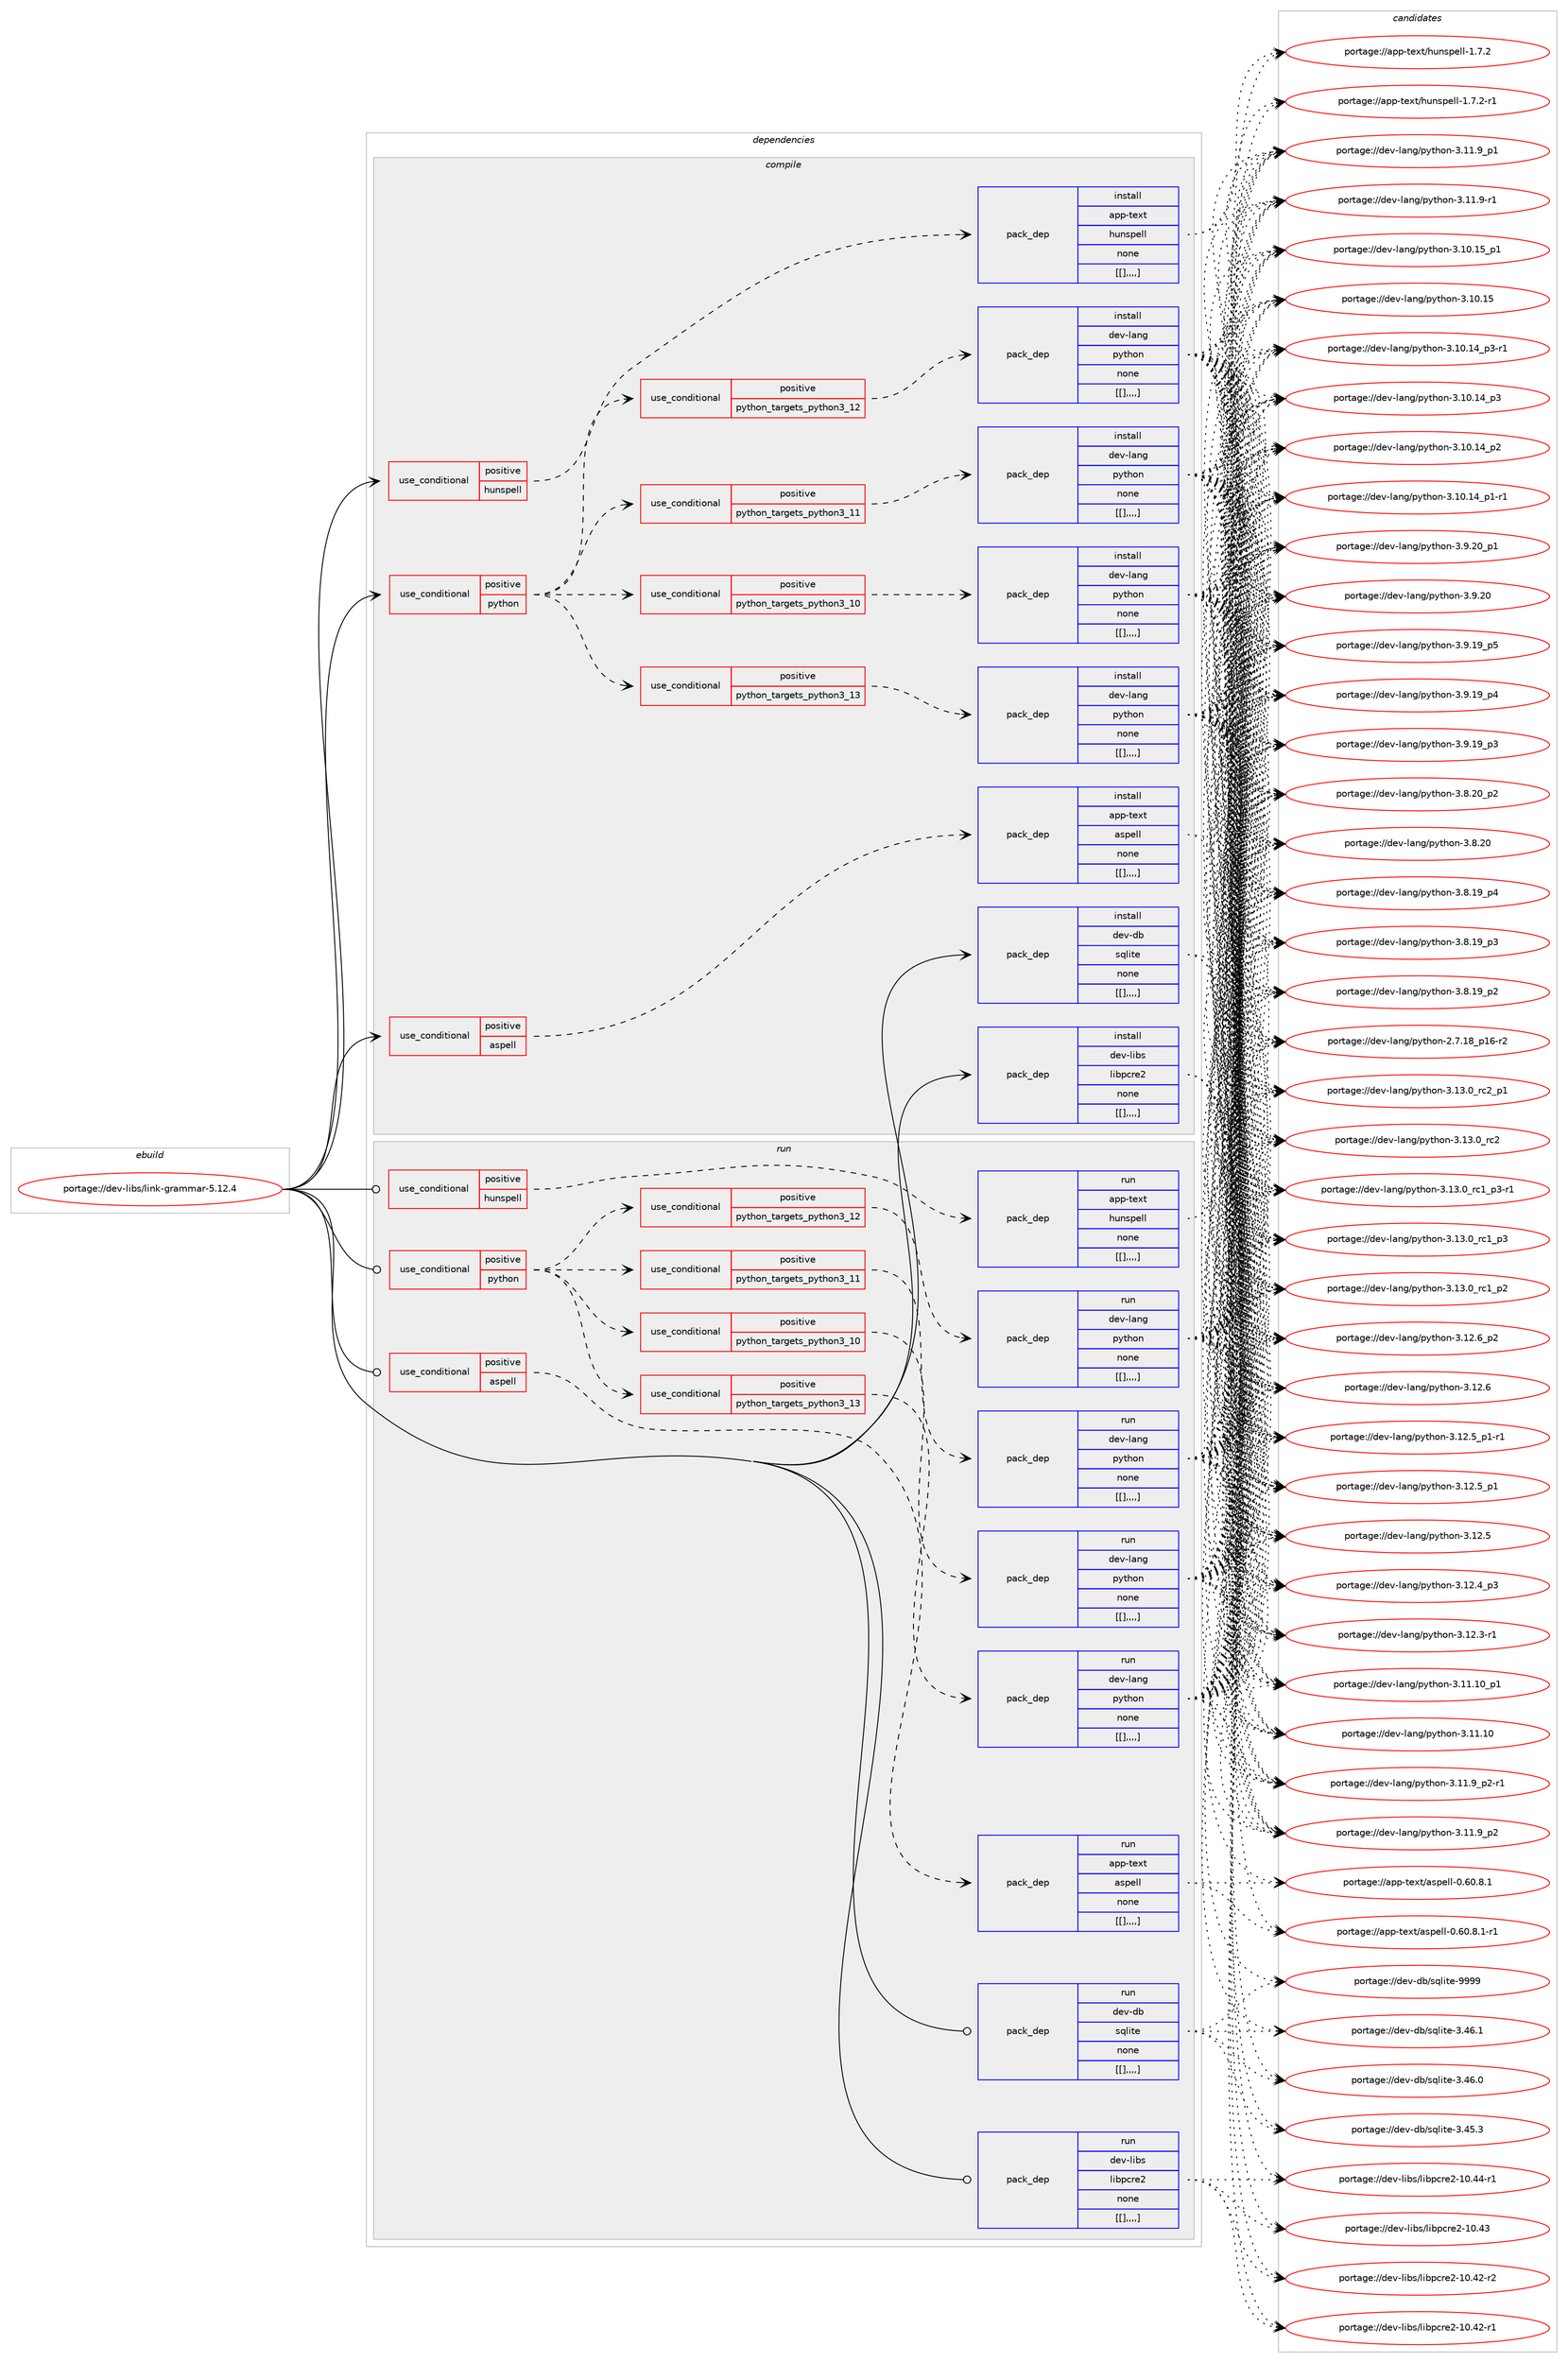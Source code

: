 digraph prolog {

# *************
# Graph options
# *************

newrank=true;
concentrate=true;
compound=true;
graph [rankdir=LR,fontname=Helvetica,fontsize=10,ranksep=1.5];#, ranksep=2.5, nodesep=0.2];
edge  [arrowhead=vee];
node  [fontname=Helvetica,fontsize=10];

# **********
# The ebuild
# **********

subgraph cluster_leftcol {
color=gray;
label=<<i>ebuild</i>>;
id [label="portage://dev-libs/link-grammar-5.12.4", color=red, width=4, href="../dev-libs/link-grammar-5.12.4.svg"];
}

# ****************
# The dependencies
# ****************

subgraph cluster_midcol {
color=gray;
label=<<i>dependencies</i>>;
subgraph cluster_compile {
fillcolor="#eeeeee";
style=filled;
label=<<i>compile</i>>;
subgraph cond28416 {
dependency113425 [label=<<TABLE BORDER="0" CELLBORDER="1" CELLSPACING="0" CELLPADDING="4"><TR><TD ROWSPAN="3" CELLPADDING="10">use_conditional</TD></TR><TR><TD>positive</TD></TR><TR><TD>aspell</TD></TR></TABLE>>, shape=none, color=red];
subgraph pack83848 {
dependency113426 [label=<<TABLE BORDER="0" CELLBORDER="1" CELLSPACING="0" CELLPADDING="4" WIDTH="220"><TR><TD ROWSPAN="6" CELLPADDING="30">pack_dep</TD></TR><TR><TD WIDTH="110">install</TD></TR><TR><TD>app-text</TD></TR><TR><TD>aspell</TD></TR><TR><TD>none</TD></TR><TR><TD>[[],,,,]</TD></TR></TABLE>>, shape=none, color=blue];
}
dependency113425:e -> dependency113426:w [weight=20,style="dashed",arrowhead="vee"];
}
id:e -> dependency113425:w [weight=20,style="solid",arrowhead="vee"];
subgraph cond28417 {
dependency113427 [label=<<TABLE BORDER="0" CELLBORDER="1" CELLSPACING="0" CELLPADDING="4"><TR><TD ROWSPAN="3" CELLPADDING="10">use_conditional</TD></TR><TR><TD>positive</TD></TR><TR><TD>hunspell</TD></TR></TABLE>>, shape=none, color=red];
subgraph pack83849 {
dependency113428 [label=<<TABLE BORDER="0" CELLBORDER="1" CELLSPACING="0" CELLPADDING="4" WIDTH="220"><TR><TD ROWSPAN="6" CELLPADDING="30">pack_dep</TD></TR><TR><TD WIDTH="110">install</TD></TR><TR><TD>app-text</TD></TR><TR><TD>hunspell</TD></TR><TR><TD>none</TD></TR><TR><TD>[[],,,,]</TD></TR></TABLE>>, shape=none, color=blue];
}
dependency113427:e -> dependency113428:w [weight=20,style="dashed",arrowhead="vee"];
}
id:e -> dependency113427:w [weight=20,style="solid",arrowhead="vee"];
subgraph cond28418 {
dependency113429 [label=<<TABLE BORDER="0" CELLBORDER="1" CELLSPACING="0" CELLPADDING="4"><TR><TD ROWSPAN="3" CELLPADDING="10">use_conditional</TD></TR><TR><TD>positive</TD></TR><TR><TD>python</TD></TR></TABLE>>, shape=none, color=red];
subgraph cond28419 {
dependency113430 [label=<<TABLE BORDER="0" CELLBORDER="1" CELLSPACING="0" CELLPADDING="4"><TR><TD ROWSPAN="3" CELLPADDING="10">use_conditional</TD></TR><TR><TD>positive</TD></TR><TR><TD>python_targets_python3_10</TD></TR></TABLE>>, shape=none, color=red];
subgraph pack83850 {
dependency113431 [label=<<TABLE BORDER="0" CELLBORDER="1" CELLSPACING="0" CELLPADDING="4" WIDTH="220"><TR><TD ROWSPAN="6" CELLPADDING="30">pack_dep</TD></TR><TR><TD WIDTH="110">install</TD></TR><TR><TD>dev-lang</TD></TR><TR><TD>python</TD></TR><TR><TD>none</TD></TR><TR><TD>[[],,,,]</TD></TR></TABLE>>, shape=none, color=blue];
}
dependency113430:e -> dependency113431:w [weight=20,style="dashed",arrowhead="vee"];
}
dependency113429:e -> dependency113430:w [weight=20,style="dashed",arrowhead="vee"];
subgraph cond28420 {
dependency113432 [label=<<TABLE BORDER="0" CELLBORDER="1" CELLSPACING="0" CELLPADDING="4"><TR><TD ROWSPAN="3" CELLPADDING="10">use_conditional</TD></TR><TR><TD>positive</TD></TR><TR><TD>python_targets_python3_11</TD></TR></TABLE>>, shape=none, color=red];
subgraph pack83851 {
dependency113433 [label=<<TABLE BORDER="0" CELLBORDER="1" CELLSPACING="0" CELLPADDING="4" WIDTH="220"><TR><TD ROWSPAN="6" CELLPADDING="30">pack_dep</TD></TR><TR><TD WIDTH="110">install</TD></TR><TR><TD>dev-lang</TD></TR><TR><TD>python</TD></TR><TR><TD>none</TD></TR><TR><TD>[[],,,,]</TD></TR></TABLE>>, shape=none, color=blue];
}
dependency113432:e -> dependency113433:w [weight=20,style="dashed",arrowhead="vee"];
}
dependency113429:e -> dependency113432:w [weight=20,style="dashed",arrowhead="vee"];
subgraph cond28421 {
dependency113434 [label=<<TABLE BORDER="0" CELLBORDER="1" CELLSPACING="0" CELLPADDING="4"><TR><TD ROWSPAN="3" CELLPADDING="10">use_conditional</TD></TR><TR><TD>positive</TD></TR><TR><TD>python_targets_python3_12</TD></TR></TABLE>>, shape=none, color=red];
subgraph pack83852 {
dependency113435 [label=<<TABLE BORDER="0" CELLBORDER="1" CELLSPACING="0" CELLPADDING="4" WIDTH="220"><TR><TD ROWSPAN="6" CELLPADDING="30">pack_dep</TD></TR><TR><TD WIDTH="110">install</TD></TR><TR><TD>dev-lang</TD></TR><TR><TD>python</TD></TR><TR><TD>none</TD></TR><TR><TD>[[],,,,]</TD></TR></TABLE>>, shape=none, color=blue];
}
dependency113434:e -> dependency113435:w [weight=20,style="dashed",arrowhead="vee"];
}
dependency113429:e -> dependency113434:w [weight=20,style="dashed",arrowhead="vee"];
subgraph cond28422 {
dependency113436 [label=<<TABLE BORDER="0" CELLBORDER="1" CELLSPACING="0" CELLPADDING="4"><TR><TD ROWSPAN="3" CELLPADDING="10">use_conditional</TD></TR><TR><TD>positive</TD></TR><TR><TD>python_targets_python3_13</TD></TR></TABLE>>, shape=none, color=red];
subgraph pack83853 {
dependency113437 [label=<<TABLE BORDER="0" CELLBORDER="1" CELLSPACING="0" CELLPADDING="4" WIDTH="220"><TR><TD ROWSPAN="6" CELLPADDING="30">pack_dep</TD></TR><TR><TD WIDTH="110">install</TD></TR><TR><TD>dev-lang</TD></TR><TR><TD>python</TD></TR><TR><TD>none</TD></TR><TR><TD>[[],,,,]</TD></TR></TABLE>>, shape=none, color=blue];
}
dependency113436:e -> dependency113437:w [weight=20,style="dashed",arrowhead="vee"];
}
dependency113429:e -> dependency113436:w [weight=20,style="dashed",arrowhead="vee"];
}
id:e -> dependency113429:w [weight=20,style="solid",arrowhead="vee"];
subgraph pack83854 {
dependency113438 [label=<<TABLE BORDER="0" CELLBORDER="1" CELLSPACING="0" CELLPADDING="4" WIDTH="220"><TR><TD ROWSPAN="6" CELLPADDING="30">pack_dep</TD></TR><TR><TD WIDTH="110">install</TD></TR><TR><TD>dev-db</TD></TR><TR><TD>sqlite</TD></TR><TR><TD>none</TD></TR><TR><TD>[[],,,,]</TD></TR></TABLE>>, shape=none, color=blue];
}
id:e -> dependency113438:w [weight=20,style="solid",arrowhead="vee"];
subgraph pack83855 {
dependency113439 [label=<<TABLE BORDER="0" CELLBORDER="1" CELLSPACING="0" CELLPADDING="4" WIDTH="220"><TR><TD ROWSPAN="6" CELLPADDING="30">pack_dep</TD></TR><TR><TD WIDTH="110">install</TD></TR><TR><TD>dev-libs</TD></TR><TR><TD>libpcre2</TD></TR><TR><TD>none</TD></TR><TR><TD>[[],,,,]</TD></TR></TABLE>>, shape=none, color=blue];
}
id:e -> dependency113439:w [weight=20,style="solid",arrowhead="vee"];
}
subgraph cluster_compileandrun {
fillcolor="#eeeeee";
style=filled;
label=<<i>compile and run</i>>;
}
subgraph cluster_run {
fillcolor="#eeeeee";
style=filled;
label=<<i>run</i>>;
subgraph cond28423 {
dependency113440 [label=<<TABLE BORDER="0" CELLBORDER="1" CELLSPACING="0" CELLPADDING="4"><TR><TD ROWSPAN="3" CELLPADDING="10">use_conditional</TD></TR><TR><TD>positive</TD></TR><TR><TD>aspell</TD></TR></TABLE>>, shape=none, color=red];
subgraph pack83856 {
dependency113441 [label=<<TABLE BORDER="0" CELLBORDER="1" CELLSPACING="0" CELLPADDING="4" WIDTH="220"><TR><TD ROWSPAN="6" CELLPADDING="30">pack_dep</TD></TR><TR><TD WIDTH="110">run</TD></TR><TR><TD>app-text</TD></TR><TR><TD>aspell</TD></TR><TR><TD>none</TD></TR><TR><TD>[[],,,,]</TD></TR></TABLE>>, shape=none, color=blue];
}
dependency113440:e -> dependency113441:w [weight=20,style="dashed",arrowhead="vee"];
}
id:e -> dependency113440:w [weight=20,style="solid",arrowhead="odot"];
subgraph cond28424 {
dependency113442 [label=<<TABLE BORDER="0" CELLBORDER="1" CELLSPACING="0" CELLPADDING="4"><TR><TD ROWSPAN="3" CELLPADDING="10">use_conditional</TD></TR><TR><TD>positive</TD></TR><TR><TD>hunspell</TD></TR></TABLE>>, shape=none, color=red];
subgraph pack83857 {
dependency113443 [label=<<TABLE BORDER="0" CELLBORDER="1" CELLSPACING="0" CELLPADDING="4" WIDTH="220"><TR><TD ROWSPAN="6" CELLPADDING="30">pack_dep</TD></TR><TR><TD WIDTH="110">run</TD></TR><TR><TD>app-text</TD></TR><TR><TD>hunspell</TD></TR><TR><TD>none</TD></TR><TR><TD>[[],,,,]</TD></TR></TABLE>>, shape=none, color=blue];
}
dependency113442:e -> dependency113443:w [weight=20,style="dashed",arrowhead="vee"];
}
id:e -> dependency113442:w [weight=20,style="solid",arrowhead="odot"];
subgraph cond28425 {
dependency113444 [label=<<TABLE BORDER="0" CELLBORDER="1" CELLSPACING="0" CELLPADDING="4"><TR><TD ROWSPAN="3" CELLPADDING="10">use_conditional</TD></TR><TR><TD>positive</TD></TR><TR><TD>python</TD></TR></TABLE>>, shape=none, color=red];
subgraph cond28426 {
dependency113445 [label=<<TABLE BORDER="0" CELLBORDER="1" CELLSPACING="0" CELLPADDING="4"><TR><TD ROWSPAN="3" CELLPADDING="10">use_conditional</TD></TR><TR><TD>positive</TD></TR><TR><TD>python_targets_python3_10</TD></TR></TABLE>>, shape=none, color=red];
subgraph pack83858 {
dependency113446 [label=<<TABLE BORDER="0" CELLBORDER="1" CELLSPACING="0" CELLPADDING="4" WIDTH="220"><TR><TD ROWSPAN="6" CELLPADDING="30">pack_dep</TD></TR><TR><TD WIDTH="110">run</TD></TR><TR><TD>dev-lang</TD></TR><TR><TD>python</TD></TR><TR><TD>none</TD></TR><TR><TD>[[],,,,]</TD></TR></TABLE>>, shape=none, color=blue];
}
dependency113445:e -> dependency113446:w [weight=20,style="dashed",arrowhead="vee"];
}
dependency113444:e -> dependency113445:w [weight=20,style="dashed",arrowhead="vee"];
subgraph cond28427 {
dependency113447 [label=<<TABLE BORDER="0" CELLBORDER="1" CELLSPACING="0" CELLPADDING="4"><TR><TD ROWSPAN="3" CELLPADDING="10">use_conditional</TD></TR><TR><TD>positive</TD></TR><TR><TD>python_targets_python3_11</TD></TR></TABLE>>, shape=none, color=red];
subgraph pack83859 {
dependency113448 [label=<<TABLE BORDER="0" CELLBORDER="1" CELLSPACING="0" CELLPADDING="4" WIDTH="220"><TR><TD ROWSPAN="6" CELLPADDING="30">pack_dep</TD></TR><TR><TD WIDTH="110">run</TD></TR><TR><TD>dev-lang</TD></TR><TR><TD>python</TD></TR><TR><TD>none</TD></TR><TR><TD>[[],,,,]</TD></TR></TABLE>>, shape=none, color=blue];
}
dependency113447:e -> dependency113448:w [weight=20,style="dashed",arrowhead="vee"];
}
dependency113444:e -> dependency113447:w [weight=20,style="dashed",arrowhead="vee"];
subgraph cond28428 {
dependency113449 [label=<<TABLE BORDER="0" CELLBORDER="1" CELLSPACING="0" CELLPADDING="4"><TR><TD ROWSPAN="3" CELLPADDING="10">use_conditional</TD></TR><TR><TD>positive</TD></TR><TR><TD>python_targets_python3_12</TD></TR></TABLE>>, shape=none, color=red];
subgraph pack83860 {
dependency113450 [label=<<TABLE BORDER="0" CELLBORDER="1" CELLSPACING="0" CELLPADDING="4" WIDTH="220"><TR><TD ROWSPAN="6" CELLPADDING="30">pack_dep</TD></TR><TR><TD WIDTH="110">run</TD></TR><TR><TD>dev-lang</TD></TR><TR><TD>python</TD></TR><TR><TD>none</TD></TR><TR><TD>[[],,,,]</TD></TR></TABLE>>, shape=none, color=blue];
}
dependency113449:e -> dependency113450:w [weight=20,style="dashed",arrowhead="vee"];
}
dependency113444:e -> dependency113449:w [weight=20,style="dashed",arrowhead="vee"];
subgraph cond28429 {
dependency113451 [label=<<TABLE BORDER="0" CELLBORDER="1" CELLSPACING="0" CELLPADDING="4"><TR><TD ROWSPAN="3" CELLPADDING="10">use_conditional</TD></TR><TR><TD>positive</TD></TR><TR><TD>python_targets_python3_13</TD></TR></TABLE>>, shape=none, color=red];
subgraph pack83861 {
dependency113452 [label=<<TABLE BORDER="0" CELLBORDER="1" CELLSPACING="0" CELLPADDING="4" WIDTH="220"><TR><TD ROWSPAN="6" CELLPADDING="30">pack_dep</TD></TR><TR><TD WIDTH="110">run</TD></TR><TR><TD>dev-lang</TD></TR><TR><TD>python</TD></TR><TR><TD>none</TD></TR><TR><TD>[[],,,,]</TD></TR></TABLE>>, shape=none, color=blue];
}
dependency113451:e -> dependency113452:w [weight=20,style="dashed",arrowhead="vee"];
}
dependency113444:e -> dependency113451:w [weight=20,style="dashed",arrowhead="vee"];
}
id:e -> dependency113444:w [weight=20,style="solid",arrowhead="odot"];
subgraph pack83862 {
dependency113453 [label=<<TABLE BORDER="0" CELLBORDER="1" CELLSPACING="0" CELLPADDING="4" WIDTH="220"><TR><TD ROWSPAN="6" CELLPADDING="30">pack_dep</TD></TR><TR><TD WIDTH="110">run</TD></TR><TR><TD>dev-db</TD></TR><TR><TD>sqlite</TD></TR><TR><TD>none</TD></TR><TR><TD>[[],,,,]</TD></TR></TABLE>>, shape=none, color=blue];
}
id:e -> dependency113453:w [weight=20,style="solid",arrowhead="odot"];
subgraph pack83863 {
dependency113454 [label=<<TABLE BORDER="0" CELLBORDER="1" CELLSPACING="0" CELLPADDING="4" WIDTH="220"><TR><TD ROWSPAN="6" CELLPADDING="30">pack_dep</TD></TR><TR><TD WIDTH="110">run</TD></TR><TR><TD>dev-libs</TD></TR><TR><TD>libpcre2</TD></TR><TR><TD>none</TD></TR><TR><TD>[[],,,,]</TD></TR></TABLE>>, shape=none, color=blue];
}
id:e -> dependency113454:w [weight=20,style="solid",arrowhead="odot"];
}
}

# **************
# The candidates
# **************

subgraph cluster_choices {
rank=same;
color=gray;
label=<<i>candidates</i>>;

subgraph choice83848 {
color=black;
nodesep=1;
choice971121124511610112011647971151121011081084548465448465646494511449 [label="portage://app-text/aspell-0.60.8.1-r1", color=red, width=4,href="../app-text/aspell-0.60.8.1-r1.svg"];
choice97112112451161011201164797115112101108108454846544846564649 [label="portage://app-text/aspell-0.60.8.1", color=red, width=4,href="../app-text/aspell-0.60.8.1.svg"];
dependency113426:e -> choice971121124511610112011647971151121011081084548465448465646494511449:w [style=dotted,weight="100"];
dependency113426:e -> choice97112112451161011201164797115112101108108454846544846564649:w [style=dotted,weight="100"];
}
subgraph choice83849 {
color=black;
nodesep=1;
choice9711211245116101120116471041171101151121011081084549465546504511449 [label="portage://app-text/hunspell-1.7.2-r1", color=red, width=4,href="../app-text/hunspell-1.7.2-r1.svg"];
choice971121124511610112011647104117110115112101108108454946554650 [label="portage://app-text/hunspell-1.7.2", color=red, width=4,href="../app-text/hunspell-1.7.2.svg"];
dependency113428:e -> choice9711211245116101120116471041171101151121011081084549465546504511449:w [style=dotted,weight="100"];
dependency113428:e -> choice971121124511610112011647104117110115112101108108454946554650:w [style=dotted,weight="100"];
}
subgraph choice83850 {
color=black;
nodesep=1;
choice100101118451089711010347112121116104111110455146495146489511499509511249 [label="portage://dev-lang/python-3.13.0_rc2_p1", color=red, width=4,href="../dev-lang/python-3.13.0_rc2_p1.svg"];
choice10010111845108971101034711212111610411111045514649514648951149950 [label="portage://dev-lang/python-3.13.0_rc2", color=red, width=4,href="../dev-lang/python-3.13.0_rc2.svg"];
choice1001011184510897110103471121211161041111104551464951464895114994995112514511449 [label="portage://dev-lang/python-3.13.0_rc1_p3-r1", color=red, width=4,href="../dev-lang/python-3.13.0_rc1_p3-r1.svg"];
choice100101118451089711010347112121116104111110455146495146489511499499511251 [label="portage://dev-lang/python-3.13.0_rc1_p3", color=red, width=4,href="../dev-lang/python-3.13.0_rc1_p3.svg"];
choice100101118451089711010347112121116104111110455146495146489511499499511250 [label="portage://dev-lang/python-3.13.0_rc1_p2", color=red, width=4,href="../dev-lang/python-3.13.0_rc1_p2.svg"];
choice100101118451089711010347112121116104111110455146495046549511250 [label="portage://dev-lang/python-3.12.6_p2", color=red, width=4,href="../dev-lang/python-3.12.6_p2.svg"];
choice10010111845108971101034711212111610411111045514649504654 [label="portage://dev-lang/python-3.12.6", color=red, width=4,href="../dev-lang/python-3.12.6.svg"];
choice1001011184510897110103471121211161041111104551464950465395112494511449 [label="portage://dev-lang/python-3.12.5_p1-r1", color=red, width=4,href="../dev-lang/python-3.12.5_p1-r1.svg"];
choice100101118451089711010347112121116104111110455146495046539511249 [label="portage://dev-lang/python-3.12.5_p1", color=red, width=4,href="../dev-lang/python-3.12.5_p1.svg"];
choice10010111845108971101034711212111610411111045514649504653 [label="portage://dev-lang/python-3.12.5", color=red, width=4,href="../dev-lang/python-3.12.5.svg"];
choice100101118451089711010347112121116104111110455146495046529511251 [label="portage://dev-lang/python-3.12.4_p3", color=red, width=4,href="../dev-lang/python-3.12.4_p3.svg"];
choice100101118451089711010347112121116104111110455146495046514511449 [label="portage://dev-lang/python-3.12.3-r1", color=red, width=4,href="../dev-lang/python-3.12.3-r1.svg"];
choice10010111845108971101034711212111610411111045514649494649489511249 [label="portage://dev-lang/python-3.11.10_p1", color=red, width=4,href="../dev-lang/python-3.11.10_p1.svg"];
choice1001011184510897110103471121211161041111104551464949464948 [label="portage://dev-lang/python-3.11.10", color=red, width=4,href="../dev-lang/python-3.11.10.svg"];
choice1001011184510897110103471121211161041111104551464949465795112504511449 [label="portage://dev-lang/python-3.11.9_p2-r1", color=red, width=4,href="../dev-lang/python-3.11.9_p2-r1.svg"];
choice100101118451089711010347112121116104111110455146494946579511250 [label="portage://dev-lang/python-3.11.9_p2", color=red, width=4,href="../dev-lang/python-3.11.9_p2.svg"];
choice100101118451089711010347112121116104111110455146494946579511249 [label="portage://dev-lang/python-3.11.9_p1", color=red, width=4,href="../dev-lang/python-3.11.9_p1.svg"];
choice100101118451089711010347112121116104111110455146494946574511449 [label="portage://dev-lang/python-3.11.9-r1", color=red, width=4,href="../dev-lang/python-3.11.9-r1.svg"];
choice10010111845108971101034711212111610411111045514649484649539511249 [label="portage://dev-lang/python-3.10.15_p1", color=red, width=4,href="../dev-lang/python-3.10.15_p1.svg"];
choice1001011184510897110103471121211161041111104551464948464953 [label="portage://dev-lang/python-3.10.15", color=red, width=4,href="../dev-lang/python-3.10.15.svg"];
choice100101118451089711010347112121116104111110455146494846495295112514511449 [label="portage://dev-lang/python-3.10.14_p3-r1", color=red, width=4,href="../dev-lang/python-3.10.14_p3-r1.svg"];
choice10010111845108971101034711212111610411111045514649484649529511251 [label="portage://dev-lang/python-3.10.14_p3", color=red, width=4,href="../dev-lang/python-3.10.14_p3.svg"];
choice10010111845108971101034711212111610411111045514649484649529511250 [label="portage://dev-lang/python-3.10.14_p2", color=red, width=4,href="../dev-lang/python-3.10.14_p2.svg"];
choice100101118451089711010347112121116104111110455146494846495295112494511449 [label="portage://dev-lang/python-3.10.14_p1-r1", color=red, width=4,href="../dev-lang/python-3.10.14_p1-r1.svg"];
choice100101118451089711010347112121116104111110455146574650489511249 [label="portage://dev-lang/python-3.9.20_p1", color=red, width=4,href="../dev-lang/python-3.9.20_p1.svg"];
choice10010111845108971101034711212111610411111045514657465048 [label="portage://dev-lang/python-3.9.20", color=red, width=4,href="../dev-lang/python-3.9.20.svg"];
choice100101118451089711010347112121116104111110455146574649579511253 [label="portage://dev-lang/python-3.9.19_p5", color=red, width=4,href="../dev-lang/python-3.9.19_p5.svg"];
choice100101118451089711010347112121116104111110455146574649579511252 [label="portage://dev-lang/python-3.9.19_p4", color=red, width=4,href="../dev-lang/python-3.9.19_p4.svg"];
choice100101118451089711010347112121116104111110455146574649579511251 [label="portage://dev-lang/python-3.9.19_p3", color=red, width=4,href="../dev-lang/python-3.9.19_p3.svg"];
choice100101118451089711010347112121116104111110455146564650489511250 [label="portage://dev-lang/python-3.8.20_p2", color=red, width=4,href="../dev-lang/python-3.8.20_p2.svg"];
choice10010111845108971101034711212111610411111045514656465048 [label="portage://dev-lang/python-3.8.20", color=red, width=4,href="../dev-lang/python-3.8.20.svg"];
choice100101118451089711010347112121116104111110455146564649579511252 [label="portage://dev-lang/python-3.8.19_p4", color=red, width=4,href="../dev-lang/python-3.8.19_p4.svg"];
choice100101118451089711010347112121116104111110455146564649579511251 [label="portage://dev-lang/python-3.8.19_p3", color=red, width=4,href="../dev-lang/python-3.8.19_p3.svg"];
choice100101118451089711010347112121116104111110455146564649579511250 [label="portage://dev-lang/python-3.8.19_p2", color=red, width=4,href="../dev-lang/python-3.8.19_p2.svg"];
choice100101118451089711010347112121116104111110455046554649569511249544511450 [label="portage://dev-lang/python-2.7.18_p16-r2", color=red, width=4,href="../dev-lang/python-2.7.18_p16-r2.svg"];
dependency113431:e -> choice100101118451089711010347112121116104111110455146495146489511499509511249:w [style=dotted,weight="100"];
dependency113431:e -> choice10010111845108971101034711212111610411111045514649514648951149950:w [style=dotted,weight="100"];
dependency113431:e -> choice1001011184510897110103471121211161041111104551464951464895114994995112514511449:w [style=dotted,weight="100"];
dependency113431:e -> choice100101118451089711010347112121116104111110455146495146489511499499511251:w [style=dotted,weight="100"];
dependency113431:e -> choice100101118451089711010347112121116104111110455146495146489511499499511250:w [style=dotted,weight="100"];
dependency113431:e -> choice100101118451089711010347112121116104111110455146495046549511250:w [style=dotted,weight="100"];
dependency113431:e -> choice10010111845108971101034711212111610411111045514649504654:w [style=dotted,weight="100"];
dependency113431:e -> choice1001011184510897110103471121211161041111104551464950465395112494511449:w [style=dotted,weight="100"];
dependency113431:e -> choice100101118451089711010347112121116104111110455146495046539511249:w [style=dotted,weight="100"];
dependency113431:e -> choice10010111845108971101034711212111610411111045514649504653:w [style=dotted,weight="100"];
dependency113431:e -> choice100101118451089711010347112121116104111110455146495046529511251:w [style=dotted,weight="100"];
dependency113431:e -> choice100101118451089711010347112121116104111110455146495046514511449:w [style=dotted,weight="100"];
dependency113431:e -> choice10010111845108971101034711212111610411111045514649494649489511249:w [style=dotted,weight="100"];
dependency113431:e -> choice1001011184510897110103471121211161041111104551464949464948:w [style=dotted,weight="100"];
dependency113431:e -> choice1001011184510897110103471121211161041111104551464949465795112504511449:w [style=dotted,weight="100"];
dependency113431:e -> choice100101118451089711010347112121116104111110455146494946579511250:w [style=dotted,weight="100"];
dependency113431:e -> choice100101118451089711010347112121116104111110455146494946579511249:w [style=dotted,weight="100"];
dependency113431:e -> choice100101118451089711010347112121116104111110455146494946574511449:w [style=dotted,weight="100"];
dependency113431:e -> choice10010111845108971101034711212111610411111045514649484649539511249:w [style=dotted,weight="100"];
dependency113431:e -> choice1001011184510897110103471121211161041111104551464948464953:w [style=dotted,weight="100"];
dependency113431:e -> choice100101118451089711010347112121116104111110455146494846495295112514511449:w [style=dotted,weight="100"];
dependency113431:e -> choice10010111845108971101034711212111610411111045514649484649529511251:w [style=dotted,weight="100"];
dependency113431:e -> choice10010111845108971101034711212111610411111045514649484649529511250:w [style=dotted,weight="100"];
dependency113431:e -> choice100101118451089711010347112121116104111110455146494846495295112494511449:w [style=dotted,weight="100"];
dependency113431:e -> choice100101118451089711010347112121116104111110455146574650489511249:w [style=dotted,weight="100"];
dependency113431:e -> choice10010111845108971101034711212111610411111045514657465048:w [style=dotted,weight="100"];
dependency113431:e -> choice100101118451089711010347112121116104111110455146574649579511253:w [style=dotted,weight="100"];
dependency113431:e -> choice100101118451089711010347112121116104111110455146574649579511252:w [style=dotted,weight="100"];
dependency113431:e -> choice100101118451089711010347112121116104111110455146574649579511251:w [style=dotted,weight="100"];
dependency113431:e -> choice100101118451089711010347112121116104111110455146564650489511250:w [style=dotted,weight="100"];
dependency113431:e -> choice10010111845108971101034711212111610411111045514656465048:w [style=dotted,weight="100"];
dependency113431:e -> choice100101118451089711010347112121116104111110455146564649579511252:w [style=dotted,weight="100"];
dependency113431:e -> choice100101118451089711010347112121116104111110455146564649579511251:w [style=dotted,weight="100"];
dependency113431:e -> choice100101118451089711010347112121116104111110455146564649579511250:w [style=dotted,weight="100"];
dependency113431:e -> choice100101118451089711010347112121116104111110455046554649569511249544511450:w [style=dotted,weight="100"];
}
subgraph choice83851 {
color=black;
nodesep=1;
choice100101118451089711010347112121116104111110455146495146489511499509511249 [label="portage://dev-lang/python-3.13.0_rc2_p1", color=red, width=4,href="../dev-lang/python-3.13.0_rc2_p1.svg"];
choice10010111845108971101034711212111610411111045514649514648951149950 [label="portage://dev-lang/python-3.13.0_rc2", color=red, width=4,href="../dev-lang/python-3.13.0_rc2.svg"];
choice1001011184510897110103471121211161041111104551464951464895114994995112514511449 [label="portage://dev-lang/python-3.13.0_rc1_p3-r1", color=red, width=4,href="../dev-lang/python-3.13.0_rc1_p3-r1.svg"];
choice100101118451089711010347112121116104111110455146495146489511499499511251 [label="portage://dev-lang/python-3.13.0_rc1_p3", color=red, width=4,href="../dev-lang/python-3.13.0_rc1_p3.svg"];
choice100101118451089711010347112121116104111110455146495146489511499499511250 [label="portage://dev-lang/python-3.13.0_rc1_p2", color=red, width=4,href="../dev-lang/python-3.13.0_rc1_p2.svg"];
choice100101118451089711010347112121116104111110455146495046549511250 [label="portage://dev-lang/python-3.12.6_p2", color=red, width=4,href="../dev-lang/python-3.12.6_p2.svg"];
choice10010111845108971101034711212111610411111045514649504654 [label="portage://dev-lang/python-3.12.6", color=red, width=4,href="../dev-lang/python-3.12.6.svg"];
choice1001011184510897110103471121211161041111104551464950465395112494511449 [label="portage://dev-lang/python-3.12.5_p1-r1", color=red, width=4,href="../dev-lang/python-3.12.5_p1-r1.svg"];
choice100101118451089711010347112121116104111110455146495046539511249 [label="portage://dev-lang/python-3.12.5_p1", color=red, width=4,href="../dev-lang/python-3.12.5_p1.svg"];
choice10010111845108971101034711212111610411111045514649504653 [label="portage://dev-lang/python-3.12.5", color=red, width=4,href="../dev-lang/python-3.12.5.svg"];
choice100101118451089711010347112121116104111110455146495046529511251 [label="portage://dev-lang/python-3.12.4_p3", color=red, width=4,href="../dev-lang/python-3.12.4_p3.svg"];
choice100101118451089711010347112121116104111110455146495046514511449 [label="portage://dev-lang/python-3.12.3-r1", color=red, width=4,href="../dev-lang/python-3.12.3-r1.svg"];
choice10010111845108971101034711212111610411111045514649494649489511249 [label="portage://dev-lang/python-3.11.10_p1", color=red, width=4,href="../dev-lang/python-3.11.10_p1.svg"];
choice1001011184510897110103471121211161041111104551464949464948 [label="portage://dev-lang/python-3.11.10", color=red, width=4,href="../dev-lang/python-3.11.10.svg"];
choice1001011184510897110103471121211161041111104551464949465795112504511449 [label="portage://dev-lang/python-3.11.9_p2-r1", color=red, width=4,href="../dev-lang/python-3.11.9_p2-r1.svg"];
choice100101118451089711010347112121116104111110455146494946579511250 [label="portage://dev-lang/python-3.11.9_p2", color=red, width=4,href="../dev-lang/python-3.11.9_p2.svg"];
choice100101118451089711010347112121116104111110455146494946579511249 [label="portage://dev-lang/python-3.11.9_p1", color=red, width=4,href="../dev-lang/python-3.11.9_p1.svg"];
choice100101118451089711010347112121116104111110455146494946574511449 [label="portage://dev-lang/python-3.11.9-r1", color=red, width=4,href="../dev-lang/python-3.11.9-r1.svg"];
choice10010111845108971101034711212111610411111045514649484649539511249 [label="portage://dev-lang/python-3.10.15_p1", color=red, width=4,href="../dev-lang/python-3.10.15_p1.svg"];
choice1001011184510897110103471121211161041111104551464948464953 [label="portage://dev-lang/python-3.10.15", color=red, width=4,href="../dev-lang/python-3.10.15.svg"];
choice100101118451089711010347112121116104111110455146494846495295112514511449 [label="portage://dev-lang/python-3.10.14_p3-r1", color=red, width=4,href="../dev-lang/python-3.10.14_p3-r1.svg"];
choice10010111845108971101034711212111610411111045514649484649529511251 [label="portage://dev-lang/python-3.10.14_p3", color=red, width=4,href="../dev-lang/python-3.10.14_p3.svg"];
choice10010111845108971101034711212111610411111045514649484649529511250 [label="portage://dev-lang/python-3.10.14_p2", color=red, width=4,href="../dev-lang/python-3.10.14_p2.svg"];
choice100101118451089711010347112121116104111110455146494846495295112494511449 [label="portage://dev-lang/python-3.10.14_p1-r1", color=red, width=4,href="../dev-lang/python-3.10.14_p1-r1.svg"];
choice100101118451089711010347112121116104111110455146574650489511249 [label="portage://dev-lang/python-3.9.20_p1", color=red, width=4,href="../dev-lang/python-3.9.20_p1.svg"];
choice10010111845108971101034711212111610411111045514657465048 [label="portage://dev-lang/python-3.9.20", color=red, width=4,href="../dev-lang/python-3.9.20.svg"];
choice100101118451089711010347112121116104111110455146574649579511253 [label="portage://dev-lang/python-3.9.19_p5", color=red, width=4,href="../dev-lang/python-3.9.19_p5.svg"];
choice100101118451089711010347112121116104111110455146574649579511252 [label="portage://dev-lang/python-3.9.19_p4", color=red, width=4,href="../dev-lang/python-3.9.19_p4.svg"];
choice100101118451089711010347112121116104111110455146574649579511251 [label="portage://dev-lang/python-3.9.19_p3", color=red, width=4,href="../dev-lang/python-3.9.19_p3.svg"];
choice100101118451089711010347112121116104111110455146564650489511250 [label="portage://dev-lang/python-3.8.20_p2", color=red, width=4,href="../dev-lang/python-3.8.20_p2.svg"];
choice10010111845108971101034711212111610411111045514656465048 [label="portage://dev-lang/python-3.8.20", color=red, width=4,href="../dev-lang/python-3.8.20.svg"];
choice100101118451089711010347112121116104111110455146564649579511252 [label="portage://dev-lang/python-3.8.19_p4", color=red, width=4,href="../dev-lang/python-3.8.19_p4.svg"];
choice100101118451089711010347112121116104111110455146564649579511251 [label="portage://dev-lang/python-3.8.19_p3", color=red, width=4,href="../dev-lang/python-3.8.19_p3.svg"];
choice100101118451089711010347112121116104111110455146564649579511250 [label="portage://dev-lang/python-3.8.19_p2", color=red, width=4,href="../dev-lang/python-3.8.19_p2.svg"];
choice100101118451089711010347112121116104111110455046554649569511249544511450 [label="portage://dev-lang/python-2.7.18_p16-r2", color=red, width=4,href="../dev-lang/python-2.7.18_p16-r2.svg"];
dependency113433:e -> choice100101118451089711010347112121116104111110455146495146489511499509511249:w [style=dotted,weight="100"];
dependency113433:e -> choice10010111845108971101034711212111610411111045514649514648951149950:w [style=dotted,weight="100"];
dependency113433:e -> choice1001011184510897110103471121211161041111104551464951464895114994995112514511449:w [style=dotted,weight="100"];
dependency113433:e -> choice100101118451089711010347112121116104111110455146495146489511499499511251:w [style=dotted,weight="100"];
dependency113433:e -> choice100101118451089711010347112121116104111110455146495146489511499499511250:w [style=dotted,weight="100"];
dependency113433:e -> choice100101118451089711010347112121116104111110455146495046549511250:w [style=dotted,weight="100"];
dependency113433:e -> choice10010111845108971101034711212111610411111045514649504654:w [style=dotted,weight="100"];
dependency113433:e -> choice1001011184510897110103471121211161041111104551464950465395112494511449:w [style=dotted,weight="100"];
dependency113433:e -> choice100101118451089711010347112121116104111110455146495046539511249:w [style=dotted,weight="100"];
dependency113433:e -> choice10010111845108971101034711212111610411111045514649504653:w [style=dotted,weight="100"];
dependency113433:e -> choice100101118451089711010347112121116104111110455146495046529511251:w [style=dotted,weight="100"];
dependency113433:e -> choice100101118451089711010347112121116104111110455146495046514511449:w [style=dotted,weight="100"];
dependency113433:e -> choice10010111845108971101034711212111610411111045514649494649489511249:w [style=dotted,weight="100"];
dependency113433:e -> choice1001011184510897110103471121211161041111104551464949464948:w [style=dotted,weight="100"];
dependency113433:e -> choice1001011184510897110103471121211161041111104551464949465795112504511449:w [style=dotted,weight="100"];
dependency113433:e -> choice100101118451089711010347112121116104111110455146494946579511250:w [style=dotted,weight="100"];
dependency113433:e -> choice100101118451089711010347112121116104111110455146494946579511249:w [style=dotted,weight="100"];
dependency113433:e -> choice100101118451089711010347112121116104111110455146494946574511449:w [style=dotted,weight="100"];
dependency113433:e -> choice10010111845108971101034711212111610411111045514649484649539511249:w [style=dotted,weight="100"];
dependency113433:e -> choice1001011184510897110103471121211161041111104551464948464953:w [style=dotted,weight="100"];
dependency113433:e -> choice100101118451089711010347112121116104111110455146494846495295112514511449:w [style=dotted,weight="100"];
dependency113433:e -> choice10010111845108971101034711212111610411111045514649484649529511251:w [style=dotted,weight="100"];
dependency113433:e -> choice10010111845108971101034711212111610411111045514649484649529511250:w [style=dotted,weight="100"];
dependency113433:e -> choice100101118451089711010347112121116104111110455146494846495295112494511449:w [style=dotted,weight="100"];
dependency113433:e -> choice100101118451089711010347112121116104111110455146574650489511249:w [style=dotted,weight="100"];
dependency113433:e -> choice10010111845108971101034711212111610411111045514657465048:w [style=dotted,weight="100"];
dependency113433:e -> choice100101118451089711010347112121116104111110455146574649579511253:w [style=dotted,weight="100"];
dependency113433:e -> choice100101118451089711010347112121116104111110455146574649579511252:w [style=dotted,weight="100"];
dependency113433:e -> choice100101118451089711010347112121116104111110455146574649579511251:w [style=dotted,weight="100"];
dependency113433:e -> choice100101118451089711010347112121116104111110455146564650489511250:w [style=dotted,weight="100"];
dependency113433:e -> choice10010111845108971101034711212111610411111045514656465048:w [style=dotted,weight="100"];
dependency113433:e -> choice100101118451089711010347112121116104111110455146564649579511252:w [style=dotted,weight="100"];
dependency113433:e -> choice100101118451089711010347112121116104111110455146564649579511251:w [style=dotted,weight="100"];
dependency113433:e -> choice100101118451089711010347112121116104111110455146564649579511250:w [style=dotted,weight="100"];
dependency113433:e -> choice100101118451089711010347112121116104111110455046554649569511249544511450:w [style=dotted,weight="100"];
}
subgraph choice83852 {
color=black;
nodesep=1;
choice100101118451089711010347112121116104111110455146495146489511499509511249 [label="portage://dev-lang/python-3.13.0_rc2_p1", color=red, width=4,href="../dev-lang/python-3.13.0_rc2_p1.svg"];
choice10010111845108971101034711212111610411111045514649514648951149950 [label="portage://dev-lang/python-3.13.0_rc2", color=red, width=4,href="../dev-lang/python-3.13.0_rc2.svg"];
choice1001011184510897110103471121211161041111104551464951464895114994995112514511449 [label="portage://dev-lang/python-3.13.0_rc1_p3-r1", color=red, width=4,href="../dev-lang/python-3.13.0_rc1_p3-r1.svg"];
choice100101118451089711010347112121116104111110455146495146489511499499511251 [label="portage://dev-lang/python-3.13.0_rc1_p3", color=red, width=4,href="../dev-lang/python-3.13.0_rc1_p3.svg"];
choice100101118451089711010347112121116104111110455146495146489511499499511250 [label="portage://dev-lang/python-3.13.0_rc1_p2", color=red, width=4,href="../dev-lang/python-3.13.0_rc1_p2.svg"];
choice100101118451089711010347112121116104111110455146495046549511250 [label="portage://dev-lang/python-3.12.6_p2", color=red, width=4,href="../dev-lang/python-3.12.6_p2.svg"];
choice10010111845108971101034711212111610411111045514649504654 [label="portage://dev-lang/python-3.12.6", color=red, width=4,href="../dev-lang/python-3.12.6.svg"];
choice1001011184510897110103471121211161041111104551464950465395112494511449 [label="portage://dev-lang/python-3.12.5_p1-r1", color=red, width=4,href="../dev-lang/python-3.12.5_p1-r1.svg"];
choice100101118451089711010347112121116104111110455146495046539511249 [label="portage://dev-lang/python-3.12.5_p1", color=red, width=4,href="../dev-lang/python-3.12.5_p1.svg"];
choice10010111845108971101034711212111610411111045514649504653 [label="portage://dev-lang/python-3.12.5", color=red, width=4,href="../dev-lang/python-3.12.5.svg"];
choice100101118451089711010347112121116104111110455146495046529511251 [label="portage://dev-lang/python-3.12.4_p3", color=red, width=4,href="../dev-lang/python-3.12.4_p3.svg"];
choice100101118451089711010347112121116104111110455146495046514511449 [label="portage://dev-lang/python-3.12.3-r1", color=red, width=4,href="../dev-lang/python-3.12.3-r1.svg"];
choice10010111845108971101034711212111610411111045514649494649489511249 [label="portage://dev-lang/python-3.11.10_p1", color=red, width=4,href="../dev-lang/python-3.11.10_p1.svg"];
choice1001011184510897110103471121211161041111104551464949464948 [label="portage://dev-lang/python-3.11.10", color=red, width=4,href="../dev-lang/python-3.11.10.svg"];
choice1001011184510897110103471121211161041111104551464949465795112504511449 [label="portage://dev-lang/python-3.11.9_p2-r1", color=red, width=4,href="../dev-lang/python-3.11.9_p2-r1.svg"];
choice100101118451089711010347112121116104111110455146494946579511250 [label="portage://dev-lang/python-3.11.9_p2", color=red, width=4,href="../dev-lang/python-3.11.9_p2.svg"];
choice100101118451089711010347112121116104111110455146494946579511249 [label="portage://dev-lang/python-3.11.9_p1", color=red, width=4,href="../dev-lang/python-3.11.9_p1.svg"];
choice100101118451089711010347112121116104111110455146494946574511449 [label="portage://dev-lang/python-3.11.9-r1", color=red, width=4,href="../dev-lang/python-3.11.9-r1.svg"];
choice10010111845108971101034711212111610411111045514649484649539511249 [label="portage://dev-lang/python-3.10.15_p1", color=red, width=4,href="../dev-lang/python-3.10.15_p1.svg"];
choice1001011184510897110103471121211161041111104551464948464953 [label="portage://dev-lang/python-3.10.15", color=red, width=4,href="../dev-lang/python-3.10.15.svg"];
choice100101118451089711010347112121116104111110455146494846495295112514511449 [label="portage://dev-lang/python-3.10.14_p3-r1", color=red, width=4,href="../dev-lang/python-3.10.14_p3-r1.svg"];
choice10010111845108971101034711212111610411111045514649484649529511251 [label="portage://dev-lang/python-3.10.14_p3", color=red, width=4,href="../dev-lang/python-3.10.14_p3.svg"];
choice10010111845108971101034711212111610411111045514649484649529511250 [label="portage://dev-lang/python-3.10.14_p2", color=red, width=4,href="../dev-lang/python-3.10.14_p2.svg"];
choice100101118451089711010347112121116104111110455146494846495295112494511449 [label="portage://dev-lang/python-3.10.14_p1-r1", color=red, width=4,href="../dev-lang/python-3.10.14_p1-r1.svg"];
choice100101118451089711010347112121116104111110455146574650489511249 [label="portage://dev-lang/python-3.9.20_p1", color=red, width=4,href="../dev-lang/python-3.9.20_p1.svg"];
choice10010111845108971101034711212111610411111045514657465048 [label="portage://dev-lang/python-3.9.20", color=red, width=4,href="../dev-lang/python-3.9.20.svg"];
choice100101118451089711010347112121116104111110455146574649579511253 [label="portage://dev-lang/python-3.9.19_p5", color=red, width=4,href="../dev-lang/python-3.9.19_p5.svg"];
choice100101118451089711010347112121116104111110455146574649579511252 [label="portage://dev-lang/python-3.9.19_p4", color=red, width=4,href="../dev-lang/python-3.9.19_p4.svg"];
choice100101118451089711010347112121116104111110455146574649579511251 [label="portage://dev-lang/python-3.9.19_p3", color=red, width=4,href="../dev-lang/python-3.9.19_p3.svg"];
choice100101118451089711010347112121116104111110455146564650489511250 [label="portage://dev-lang/python-3.8.20_p2", color=red, width=4,href="../dev-lang/python-3.8.20_p2.svg"];
choice10010111845108971101034711212111610411111045514656465048 [label="portage://dev-lang/python-3.8.20", color=red, width=4,href="../dev-lang/python-3.8.20.svg"];
choice100101118451089711010347112121116104111110455146564649579511252 [label="portage://dev-lang/python-3.8.19_p4", color=red, width=4,href="../dev-lang/python-3.8.19_p4.svg"];
choice100101118451089711010347112121116104111110455146564649579511251 [label="portage://dev-lang/python-3.8.19_p3", color=red, width=4,href="../dev-lang/python-3.8.19_p3.svg"];
choice100101118451089711010347112121116104111110455146564649579511250 [label="portage://dev-lang/python-3.8.19_p2", color=red, width=4,href="../dev-lang/python-3.8.19_p2.svg"];
choice100101118451089711010347112121116104111110455046554649569511249544511450 [label="portage://dev-lang/python-2.7.18_p16-r2", color=red, width=4,href="../dev-lang/python-2.7.18_p16-r2.svg"];
dependency113435:e -> choice100101118451089711010347112121116104111110455146495146489511499509511249:w [style=dotted,weight="100"];
dependency113435:e -> choice10010111845108971101034711212111610411111045514649514648951149950:w [style=dotted,weight="100"];
dependency113435:e -> choice1001011184510897110103471121211161041111104551464951464895114994995112514511449:w [style=dotted,weight="100"];
dependency113435:e -> choice100101118451089711010347112121116104111110455146495146489511499499511251:w [style=dotted,weight="100"];
dependency113435:e -> choice100101118451089711010347112121116104111110455146495146489511499499511250:w [style=dotted,weight="100"];
dependency113435:e -> choice100101118451089711010347112121116104111110455146495046549511250:w [style=dotted,weight="100"];
dependency113435:e -> choice10010111845108971101034711212111610411111045514649504654:w [style=dotted,weight="100"];
dependency113435:e -> choice1001011184510897110103471121211161041111104551464950465395112494511449:w [style=dotted,weight="100"];
dependency113435:e -> choice100101118451089711010347112121116104111110455146495046539511249:w [style=dotted,weight="100"];
dependency113435:e -> choice10010111845108971101034711212111610411111045514649504653:w [style=dotted,weight="100"];
dependency113435:e -> choice100101118451089711010347112121116104111110455146495046529511251:w [style=dotted,weight="100"];
dependency113435:e -> choice100101118451089711010347112121116104111110455146495046514511449:w [style=dotted,weight="100"];
dependency113435:e -> choice10010111845108971101034711212111610411111045514649494649489511249:w [style=dotted,weight="100"];
dependency113435:e -> choice1001011184510897110103471121211161041111104551464949464948:w [style=dotted,weight="100"];
dependency113435:e -> choice1001011184510897110103471121211161041111104551464949465795112504511449:w [style=dotted,weight="100"];
dependency113435:e -> choice100101118451089711010347112121116104111110455146494946579511250:w [style=dotted,weight="100"];
dependency113435:e -> choice100101118451089711010347112121116104111110455146494946579511249:w [style=dotted,weight="100"];
dependency113435:e -> choice100101118451089711010347112121116104111110455146494946574511449:w [style=dotted,weight="100"];
dependency113435:e -> choice10010111845108971101034711212111610411111045514649484649539511249:w [style=dotted,weight="100"];
dependency113435:e -> choice1001011184510897110103471121211161041111104551464948464953:w [style=dotted,weight="100"];
dependency113435:e -> choice100101118451089711010347112121116104111110455146494846495295112514511449:w [style=dotted,weight="100"];
dependency113435:e -> choice10010111845108971101034711212111610411111045514649484649529511251:w [style=dotted,weight="100"];
dependency113435:e -> choice10010111845108971101034711212111610411111045514649484649529511250:w [style=dotted,weight="100"];
dependency113435:e -> choice100101118451089711010347112121116104111110455146494846495295112494511449:w [style=dotted,weight="100"];
dependency113435:e -> choice100101118451089711010347112121116104111110455146574650489511249:w [style=dotted,weight="100"];
dependency113435:e -> choice10010111845108971101034711212111610411111045514657465048:w [style=dotted,weight="100"];
dependency113435:e -> choice100101118451089711010347112121116104111110455146574649579511253:w [style=dotted,weight="100"];
dependency113435:e -> choice100101118451089711010347112121116104111110455146574649579511252:w [style=dotted,weight="100"];
dependency113435:e -> choice100101118451089711010347112121116104111110455146574649579511251:w [style=dotted,weight="100"];
dependency113435:e -> choice100101118451089711010347112121116104111110455146564650489511250:w [style=dotted,weight="100"];
dependency113435:e -> choice10010111845108971101034711212111610411111045514656465048:w [style=dotted,weight="100"];
dependency113435:e -> choice100101118451089711010347112121116104111110455146564649579511252:w [style=dotted,weight="100"];
dependency113435:e -> choice100101118451089711010347112121116104111110455146564649579511251:w [style=dotted,weight="100"];
dependency113435:e -> choice100101118451089711010347112121116104111110455146564649579511250:w [style=dotted,weight="100"];
dependency113435:e -> choice100101118451089711010347112121116104111110455046554649569511249544511450:w [style=dotted,weight="100"];
}
subgraph choice83853 {
color=black;
nodesep=1;
choice100101118451089711010347112121116104111110455146495146489511499509511249 [label="portage://dev-lang/python-3.13.0_rc2_p1", color=red, width=4,href="../dev-lang/python-3.13.0_rc2_p1.svg"];
choice10010111845108971101034711212111610411111045514649514648951149950 [label="portage://dev-lang/python-3.13.0_rc2", color=red, width=4,href="../dev-lang/python-3.13.0_rc2.svg"];
choice1001011184510897110103471121211161041111104551464951464895114994995112514511449 [label="portage://dev-lang/python-3.13.0_rc1_p3-r1", color=red, width=4,href="../dev-lang/python-3.13.0_rc1_p3-r1.svg"];
choice100101118451089711010347112121116104111110455146495146489511499499511251 [label="portage://dev-lang/python-3.13.0_rc1_p3", color=red, width=4,href="../dev-lang/python-3.13.0_rc1_p3.svg"];
choice100101118451089711010347112121116104111110455146495146489511499499511250 [label="portage://dev-lang/python-3.13.0_rc1_p2", color=red, width=4,href="../dev-lang/python-3.13.0_rc1_p2.svg"];
choice100101118451089711010347112121116104111110455146495046549511250 [label="portage://dev-lang/python-3.12.6_p2", color=red, width=4,href="../dev-lang/python-3.12.6_p2.svg"];
choice10010111845108971101034711212111610411111045514649504654 [label="portage://dev-lang/python-3.12.6", color=red, width=4,href="../dev-lang/python-3.12.6.svg"];
choice1001011184510897110103471121211161041111104551464950465395112494511449 [label="portage://dev-lang/python-3.12.5_p1-r1", color=red, width=4,href="../dev-lang/python-3.12.5_p1-r1.svg"];
choice100101118451089711010347112121116104111110455146495046539511249 [label="portage://dev-lang/python-3.12.5_p1", color=red, width=4,href="../dev-lang/python-3.12.5_p1.svg"];
choice10010111845108971101034711212111610411111045514649504653 [label="portage://dev-lang/python-3.12.5", color=red, width=4,href="../dev-lang/python-3.12.5.svg"];
choice100101118451089711010347112121116104111110455146495046529511251 [label="portage://dev-lang/python-3.12.4_p3", color=red, width=4,href="../dev-lang/python-3.12.4_p3.svg"];
choice100101118451089711010347112121116104111110455146495046514511449 [label="portage://dev-lang/python-3.12.3-r1", color=red, width=4,href="../dev-lang/python-3.12.3-r1.svg"];
choice10010111845108971101034711212111610411111045514649494649489511249 [label="portage://dev-lang/python-3.11.10_p1", color=red, width=4,href="../dev-lang/python-3.11.10_p1.svg"];
choice1001011184510897110103471121211161041111104551464949464948 [label="portage://dev-lang/python-3.11.10", color=red, width=4,href="../dev-lang/python-3.11.10.svg"];
choice1001011184510897110103471121211161041111104551464949465795112504511449 [label="portage://dev-lang/python-3.11.9_p2-r1", color=red, width=4,href="../dev-lang/python-3.11.9_p2-r1.svg"];
choice100101118451089711010347112121116104111110455146494946579511250 [label="portage://dev-lang/python-3.11.9_p2", color=red, width=4,href="../dev-lang/python-3.11.9_p2.svg"];
choice100101118451089711010347112121116104111110455146494946579511249 [label="portage://dev-lang/python-3.11.9_p1", color=red, width=4,href="../dev-lang/python-3.11.9_p1.svg"];
choice100101118451089711010347112121116104111110455146494946574511449 [label="portage://dev-lang/python-3.11.9-r1", color=red, width=4,href="../dev-lang/python-3.11.9-r1.svg"];
choice10010111845108971101034711212111610411111045514649484649539511249 [label="portage://dev-lang/python-3.10.15_p1", color=red, width=4,href="../dev-lang/python-3.10.15_p1.svg"];
choice1001011184510897110103471121211161041111104551464948464953 [label="portage://dev-lang/python-3.10.15", color=red, width=4,href="../dev-lang/python-3.10.15.svg"];
choice100101118451089711010347112121116104111110455146494846495295112514511449 [label="portage://dev-lang/python-3.10.14_p3-r1", color=red, width=4,href="../dev-lang/python-3.10.14_p3-r1.svg"];
choice10010111845108971101034711212111610411111045514649484649529511251 [label="portage://dev-lang/python-3.10.14_p3", color=red, width=4,href="../dev-lang/python-3.10.14_p3.svg"];
choice10010111845108971101034711212111610411111045514649484649529511250 [label="portage://dev-lang/python-3.10.14_p2", color=red, width=4,href="../dev-lang/python-3.10.14_p2.svg"];
choice100101118451089711010347112121116104111110455146494846495295112494511449 [label="portage://dev-lang/python-3.10.14_p1-r1", color=red, width=4,href="../dev-lang/python-3.10.14_p1-r1.svg"];
choice100101118451089711010347112121116104111110455146574650489511249 [label="portage://dev-lang/python-3.9.20_p1", color=red, width=4,href="../dev-lang/python-3.9.20_p1.svg"];
choice10010111845108971101034711212111610411111045514657465048 [label="portage://dev-lang/python-3.9.20", color=red, width=4,href="../dev-lang/python-3.9.20.svg"];
choice100101118451089711010347112121116104111110455146574649579511253 [label="portage://dev-lang/python-3.9.19_p5", color=red, width=4,href="../dev-lang/python-3.9.19_p5.svg"];
choice100101118451089711010347112121116104111110455146574649579511252 [label="portage://dev-lang/python-3.9.19_p4", color=red, width=4,href="../dev-lang/python-3.9.19_p4.svg"];
choice100101118451089711010347112121116104111110455146574649579511251 [label="portage://dev-lang/python-3.9.19_p3", color=red, width=4,href="../dev-lang/python-3.9.19_p3.svg"];
choice100101118451089711010347112121116104111110455146564650489511250 [label="portage://dev-lang/python-3.8.20_p2", color=red, width=4,href="../dev-lang/python-3.8.20_p2.svg"];
choice10010111845108971101034711212111610411111045514656465048 [label="portage://dev-lang/python-3.8.20", color=red, width=4,href="../dev-lang/python-3.8.20.svg"];
choice100101118451089711010347112121116104111110455146564649579511252 [label="portage://dev-lang/python-3.8.19_p4", color=red, width=4,href="../dev-lang/python-3.8.19_p4.svg"];
choice100101118451089711010347112121116104111110455146564649579511251 [label="portage://dev-lang/python-3.8.19_p3", color=red, width=4,href="../dev-lang/python-3.8.19_p3.svg"];
choice100101118451089711010347112121116104111110455146564649579511250 [label="portage://dev-lang/python-3.8.19_p2", color=red, width=4,href="../dev-lang/python-3.8.19_p2.svg"];
choice100101118451089711010347112121116104111110455046554649569511249544511450 [label="portage://dev-lang/python-2.7.18_p16-r2", color=red, width=4,href="../dev-lang/python-2.7.18_p16-r2.svg"];
dependency113437:e -> choice100101118451089711010347112121116104111110455146495146489511499509511249:w [style=dotted,weight="100"];
dependency113437:e -> choice10010111845108971101034711212111610411111045514649514648951149950:w [style=dotted,weight="100"];
dependency113437:e -> choice1001011184510897110103471121211161041111104551464951464895114994995112514511449:w [style=dotted,weight="100"];
dependency113437:e -> choice100101118451089711010347112121116104111110455146495146489511499499511251:w [style=dotted,weight="100"];
dependency113437:e -> choice100101118451089711010347112121116104111110455146495146489511499499511250:w [style=dotted,weight="100"];
dependency113437:e -> choice100101118451089711010347112121116104111110455146495046549511250:w [style=dotted,weight="100"];
dependency113437:e -> choice10010111845108971101034711212111610411111045514649504654:w [style=dotted,weight="100"];
dependency113437:e -> choice1001011184510897110103471121211161041111104551464950465395112494511449:w [style=dotted,weight="100"];
dependency113437:e -> choice100101118451089711010347112121116104111110455146495046539511249:w [style=dotted,weight="100"];
dependency113437:e -> choice10010111845108971101034711212111610411111045514649504653:w [style=dotted,weight="100"];
dependency113437:e -> choice100101118451089711010347112121116104111110455146495046529511251:w [style=dotted,weight="100"];
dependency113437:e -> choice100101118451089711010347112121116104111110455146495046514511449:w [style=dotted,weight="100"];
dependency113437:e -> choice10010111845108971101034711212111610411111045514649494649489511249:w [style=dotted,weight="100"];
dependency113437:e -> choice1001011184510897110103471121211161041111104551464949464948:w [style=dotted,weight="100"];
dependency113437:e -> choice1001011184510897110103471121211161041111104551464949465795112504511449:w [style=dotted,weight="100"];
dependency113437:e -> choice100101118451089711010347112121116104111110455146494946579511250:w [style=dotted,weight="100"];
dependency113437:e -> choice100101118451089711010347112121116104111110455146494946579511249:w [style=dotted,weight="100"];
dependency113437:e -> choice100101118451089711010347112121116104111110455146494946574511449:w [style=dotted,weight="100"];
dependency113437:e -> choice10010111845108971101034711212111610411111045514649484649539511249:w [style=dotted,weight="100"];
dependency113437:e -> choice1001011184510897110103471121211161041111104551464948464953:w [style=dotted,weight="100"];
dependency113437:e -> choice100101118451089711010347112121116104111110455146494846495295112514511449:w [style=dotted,weight="100"];
dependency113437:e -> choice10010111845108971101034711212111610411111045514649484649529511251:w [style=dotted,weight="100"];
dependency113437:e -> choice10010111845108971101034711212111610411111045514649484649529511250:w [style=dotted,weight="100"];
dependency113437:e -> choice100101118451089711010347112121116104111110455146494846495295112494511449:w [style=dotted,weight="100"];
dependency113437:e -> choice100101118451089711010347112121116104111110455146574650489511249:w [style=dotted,weight="100"];
dependency113437:e -> choice10010111845108971101034711212111610411111045514657465048:w [style=dotted,weight="100"];
dependency113437:e -> choice100101118451089711010347112121116104111110455146574649579511253:w [style=dotted,weight="100"];
dependency113437:e -> choice100101118451089711010347112121116104111110455146574649579511252:w [style=dotted,weight="100"];
dependency113437:e -> choice100101118451089711010347112121116104111110455146574649579511251:w [style=dotted,weight="100"];
dependency113437:e -> choice100101118451089711010347112121116104111110455146564650489511250:w [style=dotted,weight="100"];
dependency113437:e -> choice10010111845108971101034711212111610411111045514656465048:w [style=dotted,weight="100"];
dependency113437:e -> choice100101118451089711010347112121116104111110455146564649579511252:w [style=dotted,weight="100"];
dependency113437:e -> choice100101118451089711010347112121116104111110455146564649579511251:w [style=dotted,weight="100"];
dependency113437:e -> choice100101118451089711010347112121116104111110455146564649579511250:w [style=dotted,weight="100"];
dependency113437:e -> choice100101118451089711010347112121116104111110455046554649569511249544511450:w [style=dotted,weight="100"];
}
subgraph choice83854 {
color=black;
nodesep=1;
choice1001011184510098471151131081051161014557575757 [label="portage://dev-db/sqlite-9999", color=red, width=4,href="../dev-db/sqlite-9999.svg"];
choice10010111845100984711511310810511610145514652544649 [label="portage://dev-db/sqlite-3.46.1", color=red, width=4,href="../dev-db/sqlite-3.46.1.svg"];
choice10010111845100984711511310810511610145514652544648 [label="portage://dev-db/sqlite-3.46.0", color=red, width=4,href="../dev-db/sqlite-3.46.0.svg"];
choice10010111845100984711511310810511610145514652534651 [label="portage://dev-db/sqlite-3.45.3", color=red, width=4,href="../dev-db/sqlite-3.45.3.svg"];
dependency113438:e -> choice1001011184510098471151131081051161014557575757:w [style=dotted,weight="100"];
dependency113438:e -> choice10010111845100984711511310810511610145514652544649:w [style=dotted,weight="100"];
dependency113438:e -> choice10010111845100984711511310810511610145514652544648:w [style=dotted,weight="100"];
dependency113438:e -> choice10010111845100984711511310810511610145514652534651:w [style=dotted,weight="100"];
}
subgraph choice83855 {
color=black;
nodesep=1;
choice1001011184510810598115471081059811299114101504549484652524511449 [label="portage://dev-libs/libpcre2-10.44-r1", color=red, width=4,href="../dev-libs/libpcre2-10.44-r1.svg"];
choice100101118451081059811547108105981129911410150454948465251 [label="portage://dev-libs/libpcre2-10.43", color=red, width=4,href="../dev-libs/libpcre2-10.43.svg"];
choice1001011184510810598115471081059811299114101504549484652504511450 [label="portage://dev-libs/libpcre2-10.42-r2", color=red, width=4,href="../dev-libs/libpcre2-10.42-r2.svg"];
choice1001011184510810598115471081059811299114101504549484652504511449 [label="portage://dev-libs/libpcre2-10.42-r1", color=red, width=4,href="../dev-libs/libpcre2-10.42-r1.svg"];
dependency113439:e -> choice1001011184510810598115471081059811299114101504549484652524511449:w [style=dotted,weight="100"];
dependency113439:e -> choice100101118451081059811547108105981129911410150454948465251:w [style=dotted,weight="100"];
dependency113439:e -> choice1001011184510810598115471081059811299114101504549484652504511450:w [style=dotted,weight="100"];
dependency113439:e -> choice1001011184510810598115471081059811299114101504549484652504511449:w [style=dotted,weight="100"];
}
subgraph choice83856 {
color=black;
nodesep=1;
choice971121124511610112011647971151121011081084548465448465646494511449 [label="portage://app-text/aspell-0.60.8.1-r1", color=red, width=4,href="../app-text/aspell-0.60.8.1-r1.svg"];
choice97112112451161011201164797115112101108108454846544846564649 [label="portage://app-text/aspell-0.60.8.1", color=red, width=4,href="../app-text/aspell-0.60.8.1.svg"];
dependency113441:e -> choice971121124511610112011647971151121011081084548465448465646494511449:w [style=dotted,weight="100"];
dependency113441:e -> choice97112112451161011201164797115112101108108454846544846564649:w [style=dotted,weight="100"];
}
subgraph choice83857 {
color=black;
nodesep=1;
choice9711211245116101120116471041171101151121011081084549465546504511449 [label="portage://app-text/hunspell-1.7.2-r1", color=red, width=4,href="../app-text/hunspell-1.7.2-r1.svg"];
choice971121124511610112011647104117110115112101108108454946554650 [label="portage://app-text/hunspell-1.7.2", color=red, width=4,href="../app-text/hunspell-1.7.2.svg"];
dependency113443:e -> choice9711211245116101120116471041171101151121011081084549465546504511449:w [style=dotted,weight="100"];
dependency113443:e -> choice971121124511610112011647104117110115112101108108454946554650:w [style=dotted,weight="100"];
}
subgraph choice83858 {
color=black;
nodesep=1;
choice100101118451089711010347112121116104111110455146495146489511499509511249 [label="portage://dev-lang/python-3.13.0_rc2_p1", color=red, width=4,href="../dev-lang/python-3.13.0_rc2_p1.svg"];
choice10010111845108971101034711212111610411111045514649514648951149950 [label="portage://dev-lang/python-3.13.0_rc2", color=red, width=4,href="../dev-lang/python-3.13.0_rc2.svg"];
choice1001011184510897110103471121211161041111104551464951464895114994995112514511449 [label="portage://dev-lang/python-3.13.0_rc1_p3-r1", color=red, width=4,href="../dev-lang/python-3.13.0_rc1_p3-r1.svg"];
choice100101118451089711010347112121116104111110455146495146489511499499511251 [label="portage://dev-lang/python-3.13.0_rc1_p3", color=red, width=4,href="../dev-lang/python-3.13.0_rc1_p3.svg"];
choice100101118451089711010347112121116104111110455146495146489511499499511250 [label="portage://dev-lang/python-3.13.0_rc1_p2", color=red, width=4,href="../dev-lang/python-3.13.0_rc1_p2.svg"];
choice100101118451089711010347112121116104111110455146495046549511250 [label="portage://dev-lang/python-3.12.6_p2", color=red, width=4,href="../dev-lang/python-3.12.6_p2.svg"];
choice10010111845108971101034711212111610411111045514649504654 [label="portage://dev-lang/python-3.12.6", color=red, width=4,href="../dev-lang/python-3.12.6.svg"];
choice1001011184510897110103471121211161041111104551464950465395112494511449 [label="portage://dev-lang/python-3.12.5_p1-r1", color=red, width=4,href="../dev-lang/python-3.12.5_p1-r1.svg"];
choice100101118451089711010347112121116104111110455146495046539511249 [label="portage://dev-lang/python-3.12.5_p1", color=red, width=4,href="../dev-lang/python-3.12.5_p1.svg"];
choice10010111845108971101034711212111610411111045514649504653 [label="portage://dev-lang/python-3.12.5", color=red, width=4,href="../dev-lang/python-3.12.5.svg"];
choice100101118451089711010347112121116104111110455146495046529511251 [label="portage://dev-lang/python-3.12.4_p3", color=red, width=4,href="../dev-lang/python-3.12.4_p3.svg"];
choice100101118451089711010347112121116104111110455146495046514511449 [label="portage://dev-lang/python-3.12.3-r1", color=red, width=4,href="../dev-lang/python-3.12.3-r1.svg"];
choice10010111845108971101034711212111610411111045514649494649489511249 [label="portage://dev-lang/python-3.11.10_p1", color=red, width=4,href="../dev-lang/python-3.11.10_p1.svg"];
choice1001011184510897110103471121211161041111104551464949464948 [label="portage://dev-lang/python-3.11.10", color=red, width=4,href="../dev-lang/python-3.11.10.svg"];
choice1001011184510897110103471121211161041111104551464949465795112504511449 [label="portage://dev-lang/python-3.11.9_p2-r1", color=red, width=4,href="../dev-lang/python-3.11.9_p2-r1.svg"];
choice100101118451089711010347112121116104111110455146494946579511250 [label="portage://dev-lang/python-3.11.9_p2", color=red, width=4,href="../dev-lang/python-3.11.9_p2.svg"];
choice100101118451089711010347112121116104111110455146494946579511249 [label="portage://dev-lang/python-3.11.9_p1", color=red, width=4,href="../dev-lang/python-3.11.9_p1.svg"];
choice100101118451089711010347112121116104111110455146494946574511449 [label="portage://dev-lang/python-3.11.9-r1", color=red, width=4,href="../dev-lang/python-3.11.9-r1.svg"];
choice10010111845108971101034711212111610411111045514649484649539511249 [label="portage://dev-lang/python-3.10.15_p1", color=red, width=4,href="../dev-lang/python-3.10.15_p1.svg"];
choice1001011184510897110103471121211161041111104551464948464953 [label="portage://dev-lang/python-3.10.15", color=red, width=4,href="../dev-lang/python-3.10.15.svg"];
choice100101118451089711010347112121116104111110455146494846495295112514511449 [label="portage://dev-lang/python-3.10.14_p3-r1", color=red, width=4,href="../dev-lang/python-3.10.14_p3-r1.svg"];
choice10010111845108971101034711212111610411111045514649484649529511251 [label="portage://dev-lang/python-3.10.14_p3", color=red, width=4,href="../dev-lang/python-3.10.14_p3.svg"];
choice10010111845108971101034711212111610411111045514649484649529511250 [label="portage://dev-lang/python-3.10.14_p2", color=red, width=4,href="../dev-lang/python-3.10.14_p2.svg"];
choice100101118451089711010347112121116104111110455146494846495295112494511449 [label="portage://dev-lang/python-3.10.14_p1-r1", color=red, width=4,href="../dev-lang/python-3.10.14_p1-r1.svg"];
choice100101118451089711010347112121116104111110455146574650489511249 [label="portage://dev-lang/python-3.9.20_p1", color=red, width=4,href="../dev-lang/python-3.9.20_p1.svg"];
choice10010111845108971101034711212111610411111045514657465048 [label="portage://dev-lang/python-3.9.20", color=red, width=4,href="../dev-lang/python-3.9.20.svg"];
choice100101118451089711010347112121116104111110455146574649579511253 [label="portage://dev-lang/python-3.9.19_p5", color=red, width=4,href="../dev-lang/python-3.9.19_p5.svg"];
choice100101118451089711010347112121116104111110455146574649579511252 [label="portage://dev-lang/python-3.9.19_p4", color=red, width=4,href="../dev-lang/python-3.9.19_p4.svg"];
choice100101118451089711010347112121116104111110455146574649579511251 [label="portage://dev-lang/python-3.9.19_p3", color=red, width=4,href="../dev-lang/python-3.9.19_p3.svg"];
choice100101118451089711010347112121116104111110455146564650489511250 [label="portage://dev-lang/python-3.8.20_p2", color=red, width=4,href="../dev-lang/python-3.8.20_p2.svg"];
choice10010111845108971101034711212111610411111045514656465048 [label="portage://dev-lang/python-3.8.20", color=red, width=4,href="../dev-lang/python-3.8.20.svg"];
choice100101118451089711010347112121116104111110455146564649579511252 [label="portage://dev-lang/python-3.8.19_p4", color=red, width=4,href="../dev-lang/python-3.8.19_p4.svg"];
choice100101118451089711010347112121116104111110455146564649579511251 [label="portage://dev-lang/python-3.8.19_p3", color=red, width=4,href="../dev-lang/python-3.8.19_p3.svg"];
choice100101118451089711010347112121116104111110455146564649579511250 [label="portage://dev-lang/python-3.8.19_p2", color=red, width=4,href="../dev-lang/python-3.8.19_p2.svg"];
choice100101118451089711010347112121116104111110455046554649569511249544511450 [label="portage://dev-lang/python-2.7.18_p16-r2", color=red, width=4,href="../dev-lang/python-2.7.18_p16-r2.svg"];
dependency113446:e -> choice100101118451089711010347112121116104111110455146495146489511499509511249:w [style=dotted,weight="100"];
dependency113446:e -> choice10010111845108971101034711212111610411111045514649514648951149950:w [style=dotted,weight="100"];
dependency113446:e -> choice1001011184510897110103471121211161041111104551464951464895114994995112514511449:w [style=dotted,weight="100"];
dependency113446:e -> choice100101118451089711010347112121116104111110455146495146489511499499511251:w [style=dotted,weight="100"];
dependency113446:e -> choice100101118451089711010347112121116104111110455146495146489511499499511250:w [style=dotted,weight="100"];
dependency113446:e -> choice100101118451089711010347112121116104111110455146495046549511250:w [style=dotted,weight="100"];
dependency113446:e -> choice10010111845108971101034711212111610411111045514649504654:w [style=dotted,weight="100"];
dependency113446:e -> choice1001011184510897110103471121211161041111104551464950465395112494511449:w [style=dotted,weight="100"];
dependency113446:e -> choice100101118451089711010347112121116104111110455146495046539511249:w [style=dotted,weight="100"];
dependency113446:e -> choice10010111845108971101034711212111610411111045514649504653:w [style=dotted,weight="100"];
dependency113446:e -> choice100101118451089711010347112121116104111110455146495046529511251:w [style=dotted,weight="100"];
dependency113446:e -> choice100101118451089711010347112121116104111110455146495046514511449:w [style=dotted,weight="100"];
dependency113446:e -> choice10010111845108971101034711212111610411111045514649494649489511249:w [style=dotted,weight="100"];
dependency113446:e -> choice1001011184510897110103471121211161041111104551464949464948:w [style=dotted,weight="100"];
dependency113446:e -> choice1001011184510897110103471121211161041111104551464949465795112504511449:w [style=dotted,weight="100"];
dependency113446:e -> choice100101118451089711010347112121116104111110455146494946579511250:w [style=dotted,weight="100"];
dependency113446:e -> choice100101118451089711010347112121116104111110455146494946579511249:w [style=dotted,weight="100"];
dependency113446:e -> choice100101118451089711010347112121116104111110455146494946574511449:w [style=dotted,weight="100"];
dependency113446:e -> choice10010111845108971101034711212111610411111045514649484649539511249:w [style=dotted,weight="100"];
dependency113446:e -> choice1001011184510897110103471121211161041111104551464948464953:w [style=dotted,weight="100"];
dependency113446:e -> choice100101118451089711010347112121116104111110455146494846495295112514511449:w [style=dotted,weight="100"];
dependency113446:e -> choice10010111845108971101034711212111610411111045514649484649529511251:w [style=dotted,weight="100"];
dependency113446:e -> choice10010111845108971101034711212111610411111045514649484649529511250:w [style=dotted,weight="100"];
dependency113446:e -> choice100101118451089711010347112121116104111110455146494846495295112494511449:w [style=dotted,weight="100"];
dependency113446:e -> choice100101118451089711010347112121116104111110455146574650489511249:w [style=dotted,weight="100"];
dependency113446:e -> choice10010111845108971101034711212111610411111045514657465048:w [style=dotted,weight="100"];
dependency113446:e -> choice100101118451089711010347112121116104111110455146574649579511253:w [style=dotted,weight="100"];
dependency113446:e -> choice100101118451089711010347112121116104111110455146574649579511252:w [style=dotted,weight="100"];
dependency113446:e -> choice100101118451089711010347112121116104111110455146574649579511251:w [style=dotted,weight="100"];
dependency113446:e -> choice100101118451089711010347112121116104111110455146564650489511250:w [style=dotted,weight="100"];
dependency113446:e -> choice10010111845108971101034711212111610411111045514656465048:w [style=dotted,weight="100"];
dependency113446:e -> choice100101118451089711010347112121116104111110455146564649579511252:w [style=dotted,weight="100"];
dependency113446:e -> choice100101118451089711010347112121116104111110455146564649579511251:w [style=dotted,weight="100"];
dependency113446:e -> choice100101118451089711010347112121116104111110455146564649579511250:w [style=dotted,weight="100"];
dependency113446:e -> choice100101118451089711010347112121116104111110455046554649569511249544511450:w [style=dotted,weight="100"];
}
subgraph choice83859 {
color=black;
nodesep=1;
choice100101118451089711010347112121116104111110455146495146489511499509511249 [label="portage://dev-lang/python-3.13.0_rc2_p1", color=red, width=4,href="../dev-lang/python-3.13.0_rc2_p1.svg"];
choice10010111845108971101034711212111610411111045514649514648951149950 [label="portage://dev-lang/python-3.13.0_rc2", color=red, width=4,href="../dev-lang/python-3.13.0_rc2.svg"];
choice1001011184510897110103471121211161041111104551464951464895114994995112514511449 [label="portage://dev-lang/python-3.13.0_rc1_p3-r1", color=red, width=4,href="../dev-lang/python-3.13.0_rc1_p3-r1.svg"];
choice100101118451089711010347112121116104111110455146495146489511499499511251 [label="portage://dev-lang/python-3.13.0_rc1_p3", color=red, width=4,href="../dev-lang/python-3.13.0_rc1_p3.svg"];
choice100101118451089711010347112121116104111110455146495146489511499499511250 [label="portage://dev-lang/python-3.13.0_rc1_p2", color=red, width=4,href="../dev-lang/python-3.13.0_rc1_p2.svg"];
choice100101118451089711010347112121116104111110455146495046549511250 [label="portage://dev-lang/python-3.12.6_p2", color=red, width=4,href="../dev-lang/python-3.12.6_p2.svg"];
choice10010111845108971101034711212111610411111045514649504654 [label="portage://dev-lang/python-3.12.6", color=red, width=4,href="../dev-lang/python-3.12.6.svg"];
choice1001011184510897110103471121211161041111104551464950465395112494511449 [label="portage://dev-lang/python-3.12.5_p1-r1", color=red, width=4,href="../dev-lang/python-3.12.5_p1-r1.svg"];
choice100101118451089711010347112121116104111110455146495046539511249 [label="portage://dev-lang/python-3.12.5_p1", color=red, width=4,href="../dev-lang/python-3.12.5_p1.svg"];
choice10010111845108971101034711212111610411111045514649504653 [label="portage://dev-lang/python-3.12.5", color=red, width=4,href="../dev-lang/python-3.12.5.svg"];
choice100101118451089711010347112121116104111110455146495046529511251 [label="portage://dev-lang/python-3.12.4_p3", color=red, width=4,href="../dev-lang/python-3.12.4_p3.svg"];
choice100101118451089711010347112121116104111110455146495046514511449 [label="portage://dev-lang/python-3.12.3-r1", color=red, width=4,href="../dev-lang/python-3.12.3-r1.svg"];
choice10010111845108971101034711212111610411111045514649494649489511249 [label="portage://dev-lang/python-3.11.10_p1", color=red, width=4,href="../dev-lang/python-3.11.10_p1.svg"];
choice1001011184510897110103471121211161041111104551464949464948 [label="portage://dev-lang/python-3.11.10", color=red, width=4,href="../dev-lang/python-3.11.10.svg"];
choice1001011184510897110103471121211161041111104551464949465795112504511449 [label="portage://dev-lang/python-3.11.9_p2-r1", color=red, width=4,href="../dev-lang/python-3.11.9_p2-r1.svg"];
choice100101118451089711010347112121116104111110455146494946579511250 [label="portage://dev-lang/python-3.11.9_p2", color=red, width=4,href="../dev-lang/python-3.11.9_p2.svg"];
choice100101118451089711010347112121116104111110455146494946579511249 [label="portage://dev-lang/python-3.11.9_p1", color=red, width=4,href="../dev-lang/python-3.11.9_p1.svg"];
choice100101118451089711010347112121116104111110455146494946574511449 [label="portage://dev-lang/python-3.11.9-r1", color=red, width=4,href="../dev-lang/python-3.11.9-r1.svg"];
choice10010111845108971101034711212111610411111045514649484649539511249 [label="portage://dev-lang/python-3.10.15_p1", color=red, width=4,href="../dev-lang/python-3.10.15_p1.svg"];
choice1001011184510897110103471121211161041111104551464948464953 [label="portage://dev-lang/python-3.10.15", color=red, width=4,href="../dev-lang/python-3.10.15.svg"];
choice100101118451089711010347112121116104111110455146494846495295112514511449 [label="portage://dev-lang/python-3.10.14_p3-r1", color=red, width=4,href="../dev-lang/python-3.10.14_p3-r1.svg"];
choice10010111845108971101034711212111610411111045514649484649529511251 [label="portage://dev-lang/python-3.10.14_p3", color=red, width=4,href="../dev-lang/python-3.10.14_p3.svg"];
choice10010111845108971101034711212111610411111045514649484649529511250 [label="portage://dev-lang/python-3.10.14_p2", color=red, width=4,href="../dev-lang/python-3.10.14_p2.svg"];
choice100101118451089711010347112121116104111110455146494846495295112494511449 [label="portage://dev-lang/python-3.10.14_p1-r1", color=red, width=4,href="../dev-lang/python-3.10.14_p1-r1.svg"];
choice100101118451089711010347112121116104111110455146574650489511249 [label="portage://dev-lang/python-3.9.20_p1", color=red, width=4,href="../dev-lang/python-3.9.20_p1.svg"];
choice10010111845108971101034711212111610411111045514657465048 [label="portage://dev-lang/python-3.9.20", color=red, width=4,href="../dev-lang/python-3.9.20.svg"];
choice100101118451089711010347112121116104111110455146574649579511253 [label="portage://dev-lang/python-3.9.19_p5", color=red, width=4,href="../dev-lang/python-3.9.19_p5.svg"];
choice100101118451089711010347112121116104111110455146574649579511252 [label="portage://dev-lang/python-3.9.19_p4", color=red, width=4,href="../dev-lang/python-3.9.19_p4.svg"];
choice100101118451089711010347112121116104111110455146574649579511251 [label="portage://dev-lang/python-3.9.19_p3", color=red, width=4,href="../dev-lang/python-3.9.19_p3.svg"];
choice100101118451089711010347112121116104111110455146564650489511250 [label="portage://dev-lang/python-3.8.20_p2", color=red, width=4,href="../dev-lang/python-3.8.20_p2.svg"];
choice10010111845108971101034711212111610411111045514656465048 [label="portage://dev-lang/python-3.8.20", color=red, width=4,href="../dev-lang/python-3.8.20.svg"];
choice100101118451089711010347112121116104111110455146564649579511252 [label="portage://dev-lang/python-3.8.19_p4", color=red, width=4,href="../dev-lang/python-3.8.19_p4.svg"];
choice100101118451089711010347112121116104111110455146564649579511251 [label="portage://dev-lang/python-3.8.19_p3", color=red, width=4,href="../dev-lang/python-3.8.19_p3.svg"];
choice100101118451089711010347112121116104111110455146564649579511250 [label="portage://dev-lang/python-3.8.19_p2", color=red, width=4,href="../dev-lang/python-3.8.19_p2.svg"];
choice100101118451089711010347112121116104111110455046554649569511249544511450 [label="portage://dev-lang/python-2.7.18_p16-r2", color=red, width=4,href="../dev-lang/python-2.7.18_p16-r2.svg"];
dependency113448:e -> choice100101118451089711010347112121116104111110455146495146489511499509511249:w [style=dotted,weight="100"];
dependency113448:e -> choice10010111845108971101034711212111610411111045514649514648951149950:w [style=dotted,weight="100"];
dependency113448:e -> choice1001011184510897110103471121211161041111104551464951464895114994995112514511449:w [style=dotted,weight="100"];
dependency113448:e -> choice100101118451089711010347112121116104111110455146495146489511499499511251:w [style=dotted,weight="100"];
dependency113448:e -> choice100101118451089711010347112121116104111110455146495146489511499499511250:w [style=dotted,weight="100"];
dependency113448:e -> choice100101118451089711010347112121116104111110455146495046549511250:w [style=dotted,weight="100"];
dependency113448:e -> choice10010111845108971101034711212111610411111045514649504654:w [style=dotted,weight="100"];
dependency113448:e -> choice1001011184510897110103471121211161041111104551464950465395112494511449:w [style=dotted,weight="100"];
dependency113448:e -> choice100101118451089711010347112121116104111110455146495046539511249:w [style=dotted,weight="100"];
dependency113448:e -> choice10010111845108971101034711212111610411111045514649504653:w [style=dotted,weight="100"];
dependency113448:e -> choice100101118451089711010347112121116104111110455146495046529511251:w [style=dotted,weight="100"];
dependency113448:e -> choice100101118451089711010347112121116104111110455146495046514511449:w [style=dotted,weight="100"];
dependency113448:e -> choice10010111845108971101034711212111610411111045514649494649489511249:w [style=dotted,weight="100"];
dependency113448:e -> choice1001011184510897110103471121211161041111104551464949464948:w [style=dotted,weight="100"];
dependency113448:e -> choice1001011184510897110103471121211161041111104551464949465795112504511449:w [style=dotted,weight="100"];
dependency113448:e -> choice100101118451089711010347112121116104111110455146494946579511250:w [style=dotted,weight="100"];
dependency113448:e -> choice100101118451089711010347112121116104111110455146494946579511249:w [style=dotted,weight="100"];
dependency113448:e -> choice100101118451089711010347112121116104111110455146494946574511449:w [style=dotted,weight="100"];
dependency113448:e -> choice10010111845108971101034711212111610411111045514649484649539511249:w [style=dotted,weight="100"];
dependency113448:e -> choice1001011184510897110103471121211161041111104551464948464953:w [style=dotted,weight="100"];
dependency113448:e -> choice100101118451089711010347112121116104111110455146494846495295112514511449:w [style=dotted,weight="100"];
dependency113448:e -> choice10010111845108971101034711212111610411111045514649484649529511251:w [style=dotted,weight="100"];
dependency113448:e -> choice10010111845108971101034711212111610411111045514649484649529511250:w [style=dotted,weight="100"];
dependency113448:e -> choice100101118451089711010347112121116104111110455146494846495295112494511449:w [style=dotted,weight="100"];
dependency113448:e -> choice100101118451089711010347112121116104111110455146574650489511249:w [style=dotted,weight="100"];
dependency113448:e -> choice10010111845108971101034711212111610411111045514657465048:w [style=dotted,weight="100"];
dependency113448:e -> choice100101118451089711010347112121116104111110455146574649579511253:w [style=dotted,weight="100"];
dependency113448:e -> choice100101118451089711010347112121116104111110455146574649579511252:w [style=dotted,weight="100"];
dependency113448:e -> choice100101118451089711010347112121116104111110455146574649579511251:w [style=dotted,weight="100"];
dependency113448:e -> choice100101118451089711010347112121116104111110455146564650489511250:w [style=dotted,weight="100"];
dependency113448:e -> choice10010111845108971101034711212111610411111045514656465048:w [style=dotted,weight="100"];
dependency113448:e -> choice100101118451089711010347112121116104111110455146564649579511252:w [style=dotted,weight="100"];
dependency113448:e -> choice100101118451089711010347112121116104111110455146564649579511251:w [style=dotted,weight="100"];
dependency113448:e -> choice100101118451089711010347112121116104111110455146564649579511250:w [style=dotted,weight="100"];
dependency113448:e -> choice100101118451089711010347112121116104111110455046554649569511249544511450:w [style=dotted,weight="100"];
}
subgraph choice83860 {
color=black;
nodesep=1;
choice100101118451089711010347112121116104111110455146495146489511499509511249 [label="portage://dev-lang/python-3.13.0_rc2_p1", color=red, width=4,href="../dev-lang/python-3.13.0_rc2_p1.svg"];
choice10010111845108971101034711212111610411111045514649514648951149950 [label="portage://dev-lang/python-3.13.0_rc2", color=red, width=4,href="../dev-lang/python-3.13.0_rc2.svg"];
choice1001011184510897110103471121211161041111104551464951464895114994995112514511449 [label="portage://dev-lang/python-3.13.0_rc1_p3-r1", color=red, width=4,href="../dev-lang/python-3.13.0_rc1_p3-r1.svg"];
choice100101118451089711010347112121116104111110455146495146489511499499511251 [label="portage://dev-lang/python-3.13.0_rc1_p3", color=red, width=4,href="../dev-lang/python-3.13.0_rc1_p3.svg"];
choice100101118451089711010347112121116104111110455146495146489511499499511250 [label="portage://dev-lang/python-3.13.0_rc1_p2", color=red, width=4,href="../dev-lang/python-3.13.0_rc1_p2.svg"];
choice100101118451089711010347112121116104111110455146495046549511250 [label="portage://dev-lang/python-3.12.6_p2", color=red, width=4,href="../dev-lang/python-3.12.6_p2.svg"];
choice10010111845108971101034711212111610411111045514649504654 [label="portage://dev-lang/python-3.12.6", color=red, width=4,href="../dev-lang/python-3.12.6.svg"];
choice1001011184510897110103471121211161041111104551464950465395112494511449 [label="portage://dev-lang/python-3.12.5_p1-r1", color=red, width=4,href="../dev-lang/python-3.12.5_p1-r1.svg"];
choice100101118451089711010347112121116104111110455146495046539511249 [label="portage://dev-lang/python-3.12.5_p1", color=red, width=4,href="../dev-lang/python-3.12.5_p1.svg"];
choice10010111845108971101034711212111610411111045514649504653 [label="portage://dev-lang/python-3.12.5", color=red, width=4,href="../dev-lang/python-3.12.5.svg"];
choice100101118451089711010347112121116104111110455146495046529511251 [label="portage://dev-lang/python-3.12.4_p3", color=red, width=4,href="../dev-lang/python-3.12.4_p3.svg"];
choice100101118451089711010347112121116104111110455146495046514511449 [label="portage://dev-lang/python-3.12.3-r1", color=red, width=4,href="../dev-lang/python-3.12.3-r1.svg"];
choice10010111845108971101034711212111610411111045514649494649489511249 [label="portage://dev-lang/python-3.11.10_p1", color=red, width=4,href="../dev-lang/python-3.11.10_p1.svg"];
choice1001011184510897110103471121211161041111104551464949464948 [label="portage://dev-lang/python-3.11.10", color=red, width=4,href="../dev-lang/python-3.11.10.svg"];
choice1001011184510897110103471121211161041111104551464949465795112504511449 [label="portage://dev-lang/python-3.11.9_p2-r1", color=red, width=4,href="../dev-lang/python-3.11.9_p2-r1.svg"];
choice100101118451089711010347112121116104111110455146494946579511250 [label="portage://dev-lang/python-3.11.9_p2", color=red, width=4,href="../dev-lang/python-3.11.9_p2.svg"];
choice100101118451089711010347112121116104111110455146494946579511249 [label="portage://dev-lang/python-3.11.9_p1", color=red, width=4,href="../dev-lang/python-3.11.9_p1.svg"];
choice100101118451089711010347112121116104111110455146494946574511449 [label="portage://dev-lang/python-3.11.9-r1", color=red, width=4,href="../dev-lang/python-3.11.9-r1.svg"];
choice10010111845108971101034711212111610411111045514649484649539511249 [label="portage://dev-lang/python-3.10.15_p1", color=red, width=4,href="../dev-lang/python-3.10.15_p1.svg"];
choice1001011184510897110103471121211161041111104551464948464953 [label="portage://dev-lang/python-3.10.15", color=red, width=4,href="../dev-lang/python-3.10.15.svg"];
choice100101118451089711010347112121116104111110455146494846495295112514511449 [label="portage://dev-lang/python-3.10.14_p3-r1", color=red, width=4,href="../dev-lang/python-3.10.14_p3-r1.svg"];
choice10010111845108971101034711212111610411111045514649484649529511251 [label="portage://dev-lang/python-3.10.14_p3", color=red, width=4,href="../dev-lang/python-3.10.14_p3.svg"];
choice10010111845108971101034711212111610411111045514649484649529511250 [label="portage://dev-lang/python-3.10.14_p2", color=red, width=4,href="../dev-lang/python-3.10.14_p2.svg"];
choice100101118451089711010347112121116104111110455146494846495295112494511449 [label="portage://dev-lang/python-3.10.14_p1-r1", color=red, width=4,href="../dev-lang/python-3.10.14_p1-r1.svg"];
choice100101118451089711010347112121116104111110455146574650489511249 [label="portage://dev-lang/python-3.9.20_p1", color=red, width=4,href="../dev-lang/python-3.9.20_p1.svg"];
choice10010111845108971101034711212111610411111045514657465048 [label="portage://dev-lang/python-3.9.20", color=red, width=4,href="../dev-lang/python-3.9.20.svg"];
choice100101118451089711010347112121116104111110455146574649579511253 [label="portage://dev-lang/python-3.9.19_p5", color=red, width=4,href="../dev-lang/python-3.9.19_p5.svg"];
choice100101118451089711010347112121116104111110455146574649579511252 [label="portage://dev-lang/python-3.9.19_p4", color=red, width=4,href="../dev-lang/python-3.9.19_p4.svg"];
choice100101118451089711010347112121116104111110455146574649579511251 [label="portage://dev-lang/python-3.9.19_p3", color=red, width=4,href="../dev-lang/python-3.9.19_p3.svg"];
choice100101118451089711010347112121116104111110455146564650489511250 [label="portage://dev-lang/python-3.8.20_p2", color=red, width=4,href="../dev-lang/python-3.8.20_p2.svg"];
choice10010111845108971101034711212111610411111045514656465048 [label="portage://dev-lang/python-3.8.20", color=red, width=4,href="../dev-lang/python-3.8.20.svg"];
choice100101118451089711010347112121116104111110455146564649579511252 [label="portage://dev-lang/python-3.8.19_p4", color=red, width=4,href="../dev-lang/python-3.8.19_p4.svg"];
choice100101118451089711010347112121116104111110455146564649579511251 [label="portage://dev-lang/python-3.8.19_p3", color=red, width=4,href="../dev-lang/python-3.8.19_p3.svg"];
choice100101118451089711010347112121116104111110455146564649579511250 [label="portage://dev-lang/python-3.8.19_p2", color=red, width=4,href="../dev-lang/python-3.8.19_p2.svg"];
choice100101118451089711010347112121116104111110455046554649569511249544511450 [label="portage://dev-lang/python-2.7.18_p16-r2", color=red, width=4,href="../dev-lang/python-2.7.18_p16-r2.svg"];
dependency113450:e -> choice100101118451089711010347112121116104111110455146495146489511499509511249:w [style=dotted,weight="100"];
dependency113450:e -> choice10010111845108971101034711212111610411111045514649514648951149950:w [style=dotted,weight="100"];
dependency113450:e -> choice1001011184510897110103471121211161041111104551464951464895114994995112514511449:w [style=dotted,weight="100"];
dependency113450:e -> choice100101118451089711010347112121116104111110455146495146489511499499511251:w [style=dotted,weight="100"];
dependency113450:e -> choice100101118451089711010347112121116104111110455146495146489511499499511250:w [style=dotted,weight="100"];
dependency113450:e -> choice100101118451089711010347112121116104111110455146495046549511250:w [style=dotted,weight="100"];
dependency113450:e -> choice10010111845108971101034711212111610411111045514649504654:w [style=dotted,weight="100"];
dependency113450:e -> choice1001011184510897110103471121211161041111104551464950465395112494511449:w [style=dotted,weight="100"];
dependency113450:e -> choice100101118451089711010347112121116104111110455146495046539511249:w [style=dotted,weight="100"];
dependency113450:e -> choice10010111845108971101034711212111610411111045514649504653:w [style=dotted,weight="100"];
dependency113450:e -> choice100101118451089711010347112121116104111110455146495046529511251:w [style=dotted,weight="100"];
dependency113450:e -> choice100101118451089711010347112121116104111110455146495046514511449:w [style=dotted,weight="100"];
dependency113450:e -> choice10010111845108971101034711212111610411111045514649494649489511249:w [style=dotted,weight="100"];
dependency113450:e -> choice1001011184510897110103471121211161041111104551464949464948:w [style=dotted,weight="100"];
dependency113450:e -> choice1001011184510897110103471121211161041111104551464949465795112504511449:w [style=dotted,weight="100"];
dependency113450:e -> choice100101118451089711010347112121116104111110455146494946579511250:w [style=dotted,weight="100"];
dependency113450:e -> choice100101118451089711010347112121116104111110455146494946579511249:w [style=dotted,weight="100"];
dependency113450:e -> choice100101118451089711010347112121116104111110455146494946574511449:w [style=dotted,weight="100"];
dependency113450:e -> choice10010111845108971101034711212111610411111045514649484649539511249:w [style=dotted,weight="100"];
dependency113450:e -> choice1001011184510897110103471121211161041111104551464948464953:w [style=dotted,weight="100"];
dependency113450:e -> choice100101118451089711010347112121116104111110455146494846495295112514511449:w [style=dotted,weight="100"];
dependency113450:e -> choice10010111845108971101034711212111610411111045514649484649529511251:w [style=dotted,weight="100"];
dependency113450:e -> choice10010111845108971101034711212111610411111045514649484649529511250:w [style=dotted,weight="100"];
dependency113450:e -> choice100101118451089711010347112121116104111110455146494846495295112494511449:w [style=dotted,weight="100"];
dependency113450:e -> choice100101118451089711010347112121116104111110455146574650489511249:w [style=dotted,weight="100"];
dependency113450:e -> choice10010111845108971101034711212111610411111045514657465048:w [style=dotted,weight="100"];
dependency113450:e -> choice100101118451089711010347112121116104111110455146574649579511253:w [style=dotted,weight="100"];
dependency113450:e -> choice100101118451089711010347112121116104111110455146574649579511252:w [style=dotted,weight="100"];
dependency113450:e -> choice100101118451089711010347112121116104111110455146574649579511251:w [style=dotted,weight="100"];
dependency113450:e -> choice100101118451089711010347112121116104111110455146564650489511250:w [style=dotted,weight="100"];
dependency113450:e -> choice10010111845108971101034711212111610411111045514656465048:w [style=dotted,weight="100"];
dependency113450:e -> choice100101118451089711010347112121116104111110455146564649579511252:w [style=dotted,weight="100"];
dependency113450:e -> choice100101118451089711010347112121116104111110455146564649579511251:w [style=dotted,weight="100"];
dependency113450:e -> choice100101118451089711010347112121116104111110455146564649579511250:w [style=dotted,weight="100"];
dependency113450:e -> choice100101118451089711010347112121116104111110455046554649569511249544511450:w [style=dotted,weight="100"];
}
subgraph choice83861 {
color=black;
nodesep=1;
choice100101118451089711010347112121116104111110455146495146489511499509511249 [label="portage://dev-lang/python-3.13.0_rc2_p1", color=red, width=4,href="../dev-lang/python-3.13.0_rc2_p1.svg"];
choice10010111845108971101034711212111610411111045514649514648951149950 [label="portage://dev-lang/python-3.13.0_rc2", color=red, width=4,href="../dev-lang/python-3.13.0_rc2.svg"];
choice1001011184510897110103471121211161041111104551464951464895114994995112514511449 [label="portage://dev-lang/python-3.13.0_rc1_p3-r1", color=red, width=4,href="../dev-lang/python-3.13.0_rc1_p3-r1.svg"];
choice100101118451089711010347112121116104111110455146495146489511499499511251 [label="portage://dev-lang/python-3.13.0_rc1_p3", color=red, width=4,href="../dev-lang/python-3.13.0_rc1_p3.svg"];
choice100101118451089711010347112121116104111110455146495146489511499499511250 [label="portage://dev-lang/python-3.13.0_rc1_p2", color=red, width=4,href="../dev-lang/python-3.13.0_rc1_p2.svg"];
choice100101118451089711010347112121116104111110455146495046549511250 [label="portage://dev-lang/python-3.12.6_p2", color=red, width=4,href="../dev-lang/python-3.12.6_p2.svg"];
choice10010111845108971101034711212111610411111045514649504654 [label="portage://dev-lang/python-3.12.6", color=red, width=4,href="../dev-lang/python-3.12.6.svg"];
choice1001011184510897110103471121211161041111104551464950465395112494511449 [label="portage://dev-lang/python-3.12.5_p1-r1", color=red, width=4,href="../dev-lang/python-3.12.5_p1-r1.svg"];
choice100101118451089711010347112121116104111110455146495046539511249 [label="portage://dev-lang/python-3.12.5_p1", color=red, width=4,href="../dev-lang/python-3.12.5_p1.svg"];
choice10010111845108971101034711212111610411111045514649504653 [label="portage://dev-lang/python-3.12.5", color=red, width=4,href="../dev-lang/python-3.12.5.svg"];
choice100101118451089711010347112121116104111110455146495046529511251 [label="portage://dev-lang/python-3.12.4_p3", color=red, width=4,href="../dev-lang/python-3.12.4_p3.svg"];
choice100101118451089711010347112121116104111110455146495046514511449 [label="portage://dev-lang/python-3.12.3-r1", color=red, width=4,href="../dev-lang/python-3.12.3-r1.svg"];
choice10010111845108971101034711212111610411111045514649494649489511249 [label="portage://dev-lang/python-3.11.10_p1", color=red, width=4,href="../dev-lang/python-3.11.10_p1.svg"];
choice1001011184510897110103471121211161041111104551464949464948 [label="portage://dev-lang/python-3.11.10", color=red, width=4,href="../dev-lang/python-3.11.10.svg"];
choice1001011184510897110103471121211161041111104551464949465795112504511449 [label="portage://dev-lang/python-3.11.9_p2-r1", color=red, width=4,href="../dev-lang/python-3.11.9_p2-r1.svg"];
choice100101118451089711010347112121116104111110455146494946579511250 [label="portage://dev-lang/python-3.11.9_p2", color=red, width=4,href="../dev-lang/python-3.11.9_p2.svg"];
choice100101118451089711010347112121116104111110455146494946579511249 [label="portage://dev-lang/python-3.11.9_p1", color=red, width=4,href="../dev-lang/python-3.11.9_p1.svg"];
choice100101118451089711010347112121116104111110455146494946574511449 [label="portage://dev-lang/python-3.11.9-r1", color=red, width=4,href="../dev-lang/python-3.11.9-r1.svg"];
choice10010111845108971101034711212111610411111045514649484649539511249 [label="portage://dev-lang/python-3.10.15_p1", color=red, width=4,href="../dev-lang/python-3.10.15_p1.svg"];
choice1001011184510897110103471121211161041111104551464948464953 [label="portage://dev-lang/python-3.10.15", color=red, width=4,href="../dev-lang/python-3.10.15.svg"];
choice100101118451089711010347112121116104111110455146494846495295112514511449 [label="portage://dev-lang/python-3.10.14_p3-r1", color=red, width=4,href="../dev-lang/python-3.10.14_p3-r1.svg"];
choice10010111845108971101034711212111610411111045514649484649529511251 [label="portage://dev-lang/python-3.10.14_p3", color=red, width=4,href="../dev-lang/python-3.10.14_p3.svg"];
choice10010111845108971101034711212111610411111045514649484649529511250 [label="portage://dev-lang/python-3.10.14_p2", color=red, width=4,href="../dev-lang/python-3.10.14_p2.svg"];
choice100101118451089711010347112121116104111110455146494846495295112494511449 [label="portage://dev-lang/python-3.10.14_p1-r1", color=red, width=4,href="../dev-lang/python-3.10.14_p1-r1.svg"];
choice100101118451089711010347112121116104111110455146574650489511249 [label="portage://dev-lang/python-3.9.20_p1", color=red, width=4,href="../dev-lang/python-3.9.20_p1.svg"];
choice10010111845108971101034711212111610411111045514657465048 [label="portage://dev-lang/python-3.9.20", color=red, width=4,href="../dev-lang/python-3.9.20.svg"];
choice100101118451089711010347112121116104111110455146574649579511253 [label="portage://dev-lang/python-3.9.19_p5", color=red, width=4,href="../dev-lang/python-3.9.19_p5.svg"];
choice100101118451089711010347112121116104111110455146574649579511252 [label="portage://dev-lang/python-3.9.19_p4", color=red, width=4,href="../dev-lang/python-3.9.19_p4.svg"];
choice100101118451089711010347112121116104111110455146574649579511251 [label="portage://dev-lang/python-3.9.19_p3", color=red, width=4,href="../dev-lang/python-3.9.19_p3.svg"];
choice100101118451089711010347112121116104111110455146564650489511250 [label="portage://dev-lang/python-3.8.20_p2", color=red, width=4,href="../dev-lang/python-3.8.20_p2.svg"];
choice10010111845108971101034711212111610411111045514656465048 [label="portage://dev-lang/python-3.8.20", color=red, width=4,href="../dev-lang/python-3.8.20.svg"];
choice100101118451089711010347112121116104111110455146564649579511252 [label="portage://dev-lang/python-3.8.19_p4", color=red, width=4,href="../dev-lang/python-3.8.19_p4.svg"];
choice100101118451089711010347112121116104111110455146564649579511251 [label="portage://dev-lang/python-3.8.19_p3", color=red, width=4,href="../dev-lang/python-3.8.19_p3.svg"];
choice100101118451089711010347112121116104111110455146564649579511250 [label="portage://dev-lang/python-3.8.19_p2", color=red, width=4,href="../dev-lang/python-3.8.19_p2.svg"];
choice100101118451089711010347112121116104111110455046554649569511249544511450 [label="portage://dev-lang/python-2.7.18_p16-r2", color=red, width=4,href="../dev-lang/python-2.7.18_p16-r2.svg"];
dependency113452:e -> choice100101118451089711010347112121116104111110455146495146489511499509511249:w [style=dotted,weight="100"];
dependency113452:e -> choice10010111845108971101034711212111610411111045514649514648951149950:w [style=dotted,weight="100"];
dependency113452:e -> choice1001011184510897110103471121211161041111104551464951464895114994995112514511449:w [style=dotted,weight="100"];
dependency113452:e -> choice100101118451089711010347112121116104111110455146495146489511499499511251:w [style=dotted,weight="100"];
dependency113452:e -> choice100101118451089711010347112121116104111110455146495146489511499499511250:w [style=dotted,weight="100"];
dependency113452:e -> choice100101118451089711010347112121116104111110455146495046549511250:w [style=dotted,weight="100"];
dependency113452:e -> choice10010111845108971101034711212111610411111045514649504654:w [style=dotted,weight="100"];
dependency113452:e -> choice1001011184510897110103471121211161041111104551464950465395112494511449:w [style=dotted,weight="100"];
dependency113452:e -> choice100101118451089711010347112121116104111110455146495046539511249:w [style=dotted,weight="100"];
dependency113452:e -> choice10010111845108971101034711212111610411111045514649504653:w [style=dotted,weight="100"];
dependency113452:e -> choice100101118451089711010347112121116104111110455146495046529511251:w [style=dotted,weight="100"];
dependency113452:e -> choice100101118451089711010347112121116104111110455146495046514511449:w [style=dotted,weight="100"];
dependency113452:e -> choice10010111845108971101034711212111610411111045514649494649489511249:w [style=dotted,weight="100"];
dependency113452:e -> choice1001011184510897110103471121211161041111104551464949464948:w [style=dotted,weight="100"];
dependency113452:e -> choice1001011184510897110103471121211161041111104551464949465795112504511449:w [style=dotted,weight="100"];
dependency113452:e -> choice100101118451089711010347112121116104111110455146494946579511250:w [style=dotted,weight="100"];
dependency113452:e -> choice100101118451089711010347112121116104111110455146494946579511249:w [style=dotted,weight="100"];
dependency113452:e -> choice100101118451089711010347112121116104111110455146494946574511449:w [style=dotted,weight="100"];
dependency113452:e -> choice10010111845108971101034711212111610411111045514649484649539511249:w [style=dotted,weight="100"];
dependency113452:e -> choice1001011184510897110103471121211161041111104551464948464953:w [style=dotted,weight="100"];
dependency113452:e -> choice100101118451089711010347112121116104111110455146494846495295112514511449:w [style=dotted,weight="100"];
dependency113452:e -> choice10010111845108971101034711212111610411111045514649484649529511251:w [style=dotted,weight="100"];
dependency113452:e -> choice10010111845108971101034711212111610411111045514649484649529511250:w [style=dotted,weight="100"];
dependency113452:e -> choice100101118451089711010347112121116104111110455146494846495295112494511449:w [style=dotted,weight="100"];
dependency113452:e -> choice100101118451089711010347112121116104111110455146574650489511249:w [style=dotted,weight="100"];
dependency113452:e -> choice10010111845108971101034711212111610411111045514657465048:w [style=dotted,weight="100"];
dependency113452:e -> choice100101118451089711010347112121116104111110455146574649579511253:w [style=dotted,weight="100"];
dependency113452:e -> choice100101118451089711010347112121116104111110455146574649579511252:w [style=dotted,weight="100"];
dependency113452:e -> choice100101118451089711010347112121116104111110455146574649579511251:w [style=dotted,weight="100"];
dependency113452:e -> choice100101118451089711010347112121116104111110455146564650489511250:w [style=dotted,weight="100"];
dependency113452:e -> choice10010111845108971101034711212111610411111045514656465048:w [style=dotted,weight="100"];
dependency113452:e -> choice100101118451089711010347112121116104111110455146564649579511252:w [style=dotted,weight="100"];
dependency113452:e -> choice100101118451089711010347112121116104111110455146564649579511251:w [style=dotted,weight="100"];
dependency113452:e -> choice100101118451089711010347112121116104111110455146564649579511250:w [style=dotted,weight="100"];
dependency113452:e -> choice100101118451089711010347112121116104111110455046554649569511249544511450:w [style=dotted,weight="100"];
}
subgraph choice83862 {
color=black;
nodesep=1;
choice1001011184510098471151131081051161014557575757 [label="portage://dev-db/sqlite-9999", color=red, width=4,href="../dev-db/sqlite-9999.svg"];
choice10010111845100984711511310810511610145514652544649 [label="portage://dev-db/sqlite-3.46.1", color=red, width=4,href="../dev-db/sqlite-3.46.1.svg"];
choice10010111845100984711511310810511610145514652544648 [label="portage://dev-db/sqlite-3.46.0", color=red, width=4,href="../dev-db/sqlite-3.46.0.svg"];
choice10010111845100984711511310810511610145514652534651 [label="portage://dev-db/sqlite-3.45.3", color=red, width=4,href="../dev-db/sqlite-3.45.3.svg"];
dependency113453:e -> choice1001011184510098471151131081051161014557575757:w [style=dotted,weight="100"];
dependency113453:e -> choice10010111845100984711511310810511610145514652544649:w [style=dotted,weight="100"];
dependency113453:e -> choice10010111845100984711511310810511610145514652544648:w [style=dotted,weight="100"];
dependency113453:e -> choice10010111845100984711511310810511610145514652534651:w [style=dotted,weight="100"];
}
subgraph choice83863 {
color=black;
nodesep=1;
choice1001011184510810598115471081059811299114101504549484652524511449 [label="portage://dev-libs/libpcre2-10.44-r1", color=red, width=4,href="../dev-libs/libpcre2-10.44-r1.svg"];
choice100101118451081059811547108105981129911410150454948465251 [label="portage://dev-libs/libpcre2-10.43", color=red, width=4,href="../dev-libs/libpcre2-10.43.svg"];
choice1001011184510810598115471081059811299114101504549484652504511450 [label="portage://dev-libs/libpcre2-10.42-r2", color=red, width=4,href="../dev-libs/libpcre2-10.42-r2.svg"];
choice1001011184510810598115471081059811299114101504549484652504511449 [label="portage://dev-libs/libpcre2-10.42-r1", color=red, width=4,href="../dev-libs/libpcre2-10.42-r1.svg"];
dependency113454:e -> choice1001011184510810598115471081059811299114101504549484652524511449:w [style=dotted,weight="100"];
dependency113454:e -> choice100101118451081059811547108105981129911410150454948465251:w [style=dotted,weight="100"];
dependency113454:e -> choice1001011184510810598115471081059811299114101504549484652504511450:w [style=dotted,weight="100"];
dependency113454:e -> choice1001011184510810598115471081059811299114101504549484652504511449:w [style=dotted,weight="100"];
}
}

}
